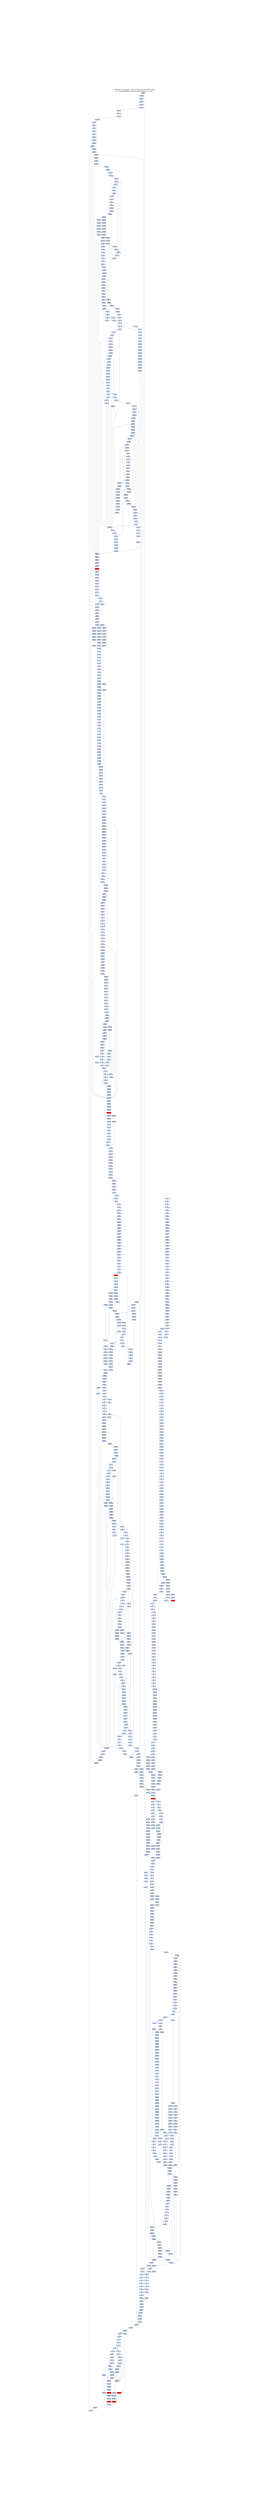digraph G {
node[shape=rectangle,style=filled,fillcolor=lightsteelblue,color=lightsteelblue]
bgcolor="transparent"
graph [label="Jakstab v0.8.4-devel   Tue Oct 22 12:32:24 CEST 2019\n-m ../Input/Real/linuxCommandsStatic/stty -b --cpa i", labelloc=t, fontsize=35, pad=30]
"0x0807d7e7"[label="0x0807d7e7\n"];
"0x0804ffe8"[label="0x0804ffe8\n"];
"0x0807dfe3"[label="0x0807dfe3\n"];
"0x0804ffe1"[label="0x0804ffe1\n"];
"0x0807d7e2"[label="0x0807d7e2\n"];
"0x0807d7e1"[label="0x0807d7e1\n"];
"0x0804ffed"[label="0x0804ffed\n"];
"0x0807dfef"[label="0x0807dfef\n"];
"0x0807d7ef"[label="0x0807d7ef\n"];
"0x0807d7ee"[label="0x0807d7ee\n"];
"0x0807d7ed"[label="0x0807d7ed\n"];
"0x0804ffef"[label="0x0804ffef\n"];
"0x0804ffea"[label="0x0804ffea\n"];
"0x0807d7f8"[label="0x0807d7f8\n"];
"0x0804fff8"[label="0x0804fff8\n"];
"0x0804fff2"[label="0x0804fff2\n"];
"0x0807dff4"[label="0x0807dff4\n"];
"0x0807d7f2"[label="0x0807d7f2\n"];
"0x0804fffe"[label="0x0804fffe\n"];
"0x0807e000"[label="0x0807e000\n"];
"0x0807d7fe"[label="0x0807d7fe\n"];
"0x0807d7fc"[label="0x0807d7fc\n"];
"0x0804fffc"[label="0x0804fffc\n"];
"0x08050005"[label="0x08050005\n"];
"0x0807d806"[label="0x0807d806\n"];
"0x08050007"[label="0x08050007\n"];
"0x0807e005"[label="0x0807e005\n"];
"0x0807d804"[label="0x0807d804\n"];
"0x0807d802"[label="0x0807d802\n"];
"0x08050003"[label="0x08050003\n"];
"0x0805000d"[label="0x0805000d\n"];
"0x08050010"[label="0x08050010\n"];
"0x0805000a"[label="0x0805000a\n"];
"0x0807d80b"[label="0x0807d80b\n"];
"0x08050016"[label="0x08050016\n"];
"0x0807e016"[label="0x0807e016\n"];
"0x0807d815"[label="0x0807d815\n"];
"0x0807e014"[label="0x0807e014\n"];
"0x0807d813"[label="0x0807d813\n"];
"0x08050013"[label="0x08050013\n"];
"0x0807e011"[label="0x0807e011\n"];
"0x0807d811"[label="0x0807d811\n"];
"0x0807d820"[label="0x0807d820\n"];
"0x0807e01e"[label="0x0807e01e\n"];
"0x0807e01c"[label="0x0807e01c\n"];
"0x0805001c"[label="0x0805001c\n"];
"0x0807d81a"[label="0x0807d81a\n"];
"0x0807e01a"[label="0x0807e01a\n"];
"0x0807e027"[label="0x0807e027\n"];
"0x0807d826"[label="0x0807d826\n"];
"0x08050027"[label="0x08050027\n"];
"0x08050022"[label="0x08050022\n"];
"0x0807d824"[label="0x0807d824\n"];
"0x0807e023"[label="0x0807e023\n"];
"0x08050024"[label="0x08050024\n"];
"0x0807e021"[label="0x0807e021\n"];
"0x0807e030"[label="0x0807e030\n"];
"0x0807d830"[label="0x0807d830\n"];
"0x0807e02d"[label="0x0807e02d\n"];
"0x0805002f"[label="0x0805002f\n"];
"0x0807d82c"[label="0x0807d82c\n"];
"0x08050029"[label="0x08050029\n"];
"0x0805002c"[label="0x0805002c\n"];
"0x08050035"[label="0x08050035\n"];
"0x0807d834"[label="0x0807d834\n"];
"0x0807e034"[label="0x0807e034\n"];
"0x0807e033"[label="0x0807e033\n"];
"0x0807d832"[label="0x0807d832\n"];
"0x0807e032"[label="0x0807e032\n"];
"0x0807e031"[label="0x0807e031\n"];
"0x0807d83e"[label="0x0807d83e\n"];
"0x0805003f"[label="0x0805003f\n"];
"0x08050039"[label="0x08050039\n"];
"0x0807d83a"[label="0x0807d83a\n"];
"0x0807d848"[label="0x0807d848\n"];
"0x08050046"[label="0x08050046\n"];
"0x08050048"[label="0x08050048\n"];
"0x0807d845"[label="0x0807d845\n"];
"0x0807d842"[label="0x0807d842\n"];
"0x08050044"[label="0x08050044\n"];
"0x0807d850"[label="0x0807d850\n"];
"0x0807d84e"[label="0x0807d84e\n"];
"0x0805004a"[label="0x0805004a\n"];
"0x0805004c"[label="0x0805004c\n"];
"0x0807d858"[label="0x0807d858\n"];
"0x08050055"[label="0x08050055\n"];
"0x0807d856"[label="0x0807d856\n"];
"0x08050057"[label="0x08050057\n"];
"0x08050052"[label="0x08050052\n"];
"0x0807d860"[label="0x0807d860\n"];
"0x0805005f"[label="0x0805005f\n"];
"0x0805005c"[label="0x0805005c\n"];
"0x0807d868"[label="0x0807d868\n"];
"0x08050065"[label="0x08050065\n"];
"0x08050067"[label="0x08050067\n"];
"0x0807d865"[label="0x0807d865\n"];
"0x08050062"[label="0x08050062\n"];
"0x0807d863"[label="0x0807d863\n"];
"0x0807d86f"[label="0x0807d86f\n"];
"0x0805006f"[label="0x0805006f\n"];
"0x0807d86d"[label="0x0807d86d\n"];
"0x08050069"[label="0x08050069\n"];
"0x08050078"[label="0x08050078\n"];
"0x0807d875"[label="0x0807d875\n"];
"0x0807d873"[label="0x0807d873\n"];
"0x0807d871"[label="0x0807d871\n"];
"0x08050073"[label="0x08050073\n"];
"0x0807d880"[label="0x0807d880\n"];
"0x0807d87e"[label="0x0807d87e\n"];
"0x0807d87b"[label="0x0807d87b\n"];
"0x0805007c"[label="0x0805007c\n"];
"0x0807d888"[label="0x0807d888\n"];
"0x0807d884"[label="0x0807d884\n"];
"0x08050084"[label="0x08050084\n"];
"0x0807d88e"[label="0x0807d88e\n"];
"0x0807d88a"[label="0x0807d88a\n"];
"0x0805008c"[label="0x0805008c\n"];
"0x0807d897"[label="0x0807d897\n"];
"0x0807d894"[label="0x0807d894\n"];
"0x08050091"[label="0x08050091\n"];
"0x0807d8a0"[label="0x0807d8a0\n"];
"0x0807d89d"[label="0x0807d89d\n"];
"0x08050099"[label="0x08050099\n"];
"0x0807d899"[label="0x0807d899\n"];
"0x0807d8a6"[label="0x0807d8a6\n"];
"0x080500a4"[label="0x080500a4\n"];
"0x0807d8b0"[label="0x0807d8b0\n"];
"0x0807d8ac"[label="0x0807d8ac\n"];
"0x0807d8ab"[label="0x0807d8ab\n"];
"0x080500ab"[label="0x080500ab\n"];
"0x080500b6"[label="0x080500b6\n"];
"0x0807d8b7"[label="0x0807d8b7\n"];
"0x0807d8b5"[label="0x0807d8b5\n"];
"0x0807d8b3"[label="0x0807d8b3\n"];
"0x080500c0"[label="0x080500c0\n"];
"0x0807d8be"[label="0x0807d8be\n"];
"0x080500b9"[label="0x080500b9\n"];
"0x0807d8bb"[label="0x0807d8bb\n"];
"0x080500bb"[label="0x080500bb\n"];
"0x0807d8b9"[label="0x0807d8b9\n"];
"0x0807d8c8"[label="0x0807d8c8\n"];
"0x080500c5"[label="0x080500c5\n"];
"0x0807d8c6"[label="0x0807d8c6\n"];
"0x080500c7"[label="0x080500c7\n"];
"0x0807d8c4"[label="0x0807d8c4\n"];
"0x0807d8c1"[label="0x0807d8c1\n"];
"0x080500cf"[label="0x080500cf\n"];
"0x0807d8cb"[label="0x0807d8cb\n"];
"0x080500c9"[label="0x080500c9\n"];
"0x080500cc"[label="0x080500cc\n"];
"0x0807d8d7"[label="0x0807d8d7\n"];
"0x080500d8"[label="0x080500d8\n"];
"0x0807d8d5"[label="0x0807d8d5\n"];
"0x080500d1"[label="0x080500d1\n"];
"0x080500d4"[label="0x080500d4\n"];
"0x0807d8d1"[label="0x0807d8d1\n"];
"0x080500df"[label="0x080500df\n"];
"0x0807d8dd"[label="0x0807d8dd\n"];
"0x0807d8db"[label="0x0807d8db\n"];
"0x080500dc"[label="0x080500dc\n"];
"0x080500e5"[label="0x080500e5\n"];
"0x080500e8"[label="0x080500e8\n"];
"0x0807d8e5"[label="0x0807d8e5\n"];
"0x0807d8e1"[label="0x0807d8e1\n"];
"0x080500ee"[label="0x080500ee\n"];
"0x0807d8f0"[label="0x0807d8f0\n"];
"0x0807d8ec"[label="0x0807d8ec\n"];
"0x0807d8eb"[label="0x0807d8eb\n"];
"0x080500eb"[label="0x080500eb\n"];
"0x080500f6"[label="0x080500f6\n"];
"0x0807d8f8"[label="0x0807d8f8\n"];
"0x080508f5"[label="0x080508f5\n"];
"0x0807d8f5"[label="0x0807d8f5\n"];
"0x080508f2"[label="0x080508f2\n"];
"0x080500f1"[label="0x080500f1\n"];
"0x0807d8f3"[label="0x0807d8f3\n"];
"0x080500f4"[label="0x080500f4\n"];
"0x0807d900"[label="0x0807d900\n"];
"0x0807d8fc"[label="0x0807d8fc\n"];
"0x080500f9"[label="0x080500f9\n"];
"0x0807d8fa"[label="0x0807d8fa\n"];
"0x080500fc"[label="0x080500fc\n"];
"0x08050106"[label="0x08050106\n"];
"0x0807d907"[label="0x0807d907\n"];
"0x0807d904"[label="0x0807d904\n"];
"0x08050101"[label="0x08050101\n"];
"0x08050104"[label="0x08050104\n"];
"0x0807d90f"[label="0x0807d90f\n"];
"0x08050110"[label="0x08050110\n"];
"0x0807d90d"[label="0x0807d90d\n"];
"0x08050109"[label="0x08050109\n"];
"0x0807d90b"[label="0x0807d90b\n"];
"0x0807d909"[label="0x0807d909\n"];
"0x0807d917"[label="0x0807d917\n"];
"0x08050115"[label="0x08050115\n"];
"0x0807d915"[label="0x0807d915\n"];
"0x08050112"[label="0x08050112\n"];
"0x0807d913"[label="0x0807d913\n"];
"0x0807d911"[label="0x0807d911\n"];
"0x0807d920"[label="0x0807d920\n"];
"0x0805011d"[label="0x0805011d\n"];
"0x08050120"[label="0x08050120\n"];
"0x08050119"[label="0x08050119\n"];
"0x0807d928"[label="0x0807d928\n"];
"0x0807d926"[label="0x0807d926\n"];
"0x08050122"[label="0x08050122\n"];
"0x0807d924"[label="0x0807d924\n"];
"0x0807d922"[label="0x0807d922\n"];
"0x0807d92e"[label="0x0807d92e\n"];
"0x08050130"[label="0x08050130\n"];
"0x0807d92b"[label="0x0807d92b\n"];
"0x08050129"[label="0x08050129\n"];
"0x08050136"[label="0x08050136\n"];
"0x0807d938"[label="0x0807d938\n"];
"0x0807d936"[label="0x0807d936\n"];
"0x0807d934"[label="0x0807d934\n"];
"0x08050134"[label="0x08050134\n"];
"0x0807d931"[label="0x0807d931\n"];
"0x0807d940"[label="0x0807d940\n"];
"0x0805013d"[label="0x0805013d\n"];
"0x08050140"[label="0x08050140\n"];
"0x0807d93c"[label="0x0807d93c\n"];
"0x0807d93a"[label="0x0807d93a\n"];
"0x312d302e"[label="0x312d302e\n"];
"0x08050146"[label="0x08050146\n"];
"0x0807d946"[label="0x0807d946\n"];
"0x0807d943"[label="0x0807d943\n"];
"0x08050143"[label="0x08050143\n"];
"0x0805014e"[label="0x0805014e\n"];
"0x0807d94f"[label="0x0807d94f\n"];
"0x0805014d"[label="0x0805014d\n"];
"0x08050150"[label="0x08050150\n",fillcolor="red"];
"0x0805014f"[label="0x0805014f\n"];
"0x0807d94b"[label="0x0807d94b\n"];
"0x0805014c"[label="0x0805014c\n"];
"0x0807d949"[label="0x0807d949\n"];
"0x0807d957"[label="0x0807d957\n"];
"0x08050157"[label="0x08050157\n"];
"0x0807d953"[label="0x0807d953\n"];
"0x08050151"[label="0x08050151\n"];
"0x08050154"[label="0x08050154\n"];
"0x0807d95f"[label="0x0807d95f\n"];
"0x0805015f"[label="0x0805015f\n"];
"0x0805015a"[label="0x0805015a\n"];
"0x0805015c"[label="0x0805015c\n"];
"0x0807d959"[label="0x0807d959\n"];
"0x08050168"[label="0x08050168\n"];
"0x0807d966"[label="0x0807d966\n",fillcolor="red"];
"0x0807d965"[label="0x0807d965\n"];
"0x0807d964"[label="0x0807d964\n"];
"0x08050161"[label="0x08050161\n"];
"0x0807d963"[label="0x0807d963\n"];
"0x0807d962"[label="0x0807d962\n"];
"0x08050163"[label="0x08050163\n"];
"0x0804e96d"[label="0x0804e96d\n"];
"0x0807d970"[label="0x0807d970\n"];
"0x0805016e"[label="0x0805016e\n"];
"0x0804e970"[label="0x0804e970\n"];
"0x0807d978"[label="0x0807d978\n"];
"0x0807d976"[label="0x0807d976\n"];
"0x0807d974"[label="0x0807d974\n"];
"0x08050173"[label="0x08050173\n"];
"0x0807f980"[label="0x0807f980\n"];
"0x0805017e"[label="0x0805017e\n"];
"0x0807d97f"[label="0x0807d97f\n"];
"0x08050180"[label="0x08050180\n"];
"0x0807d97d"[label="0x0807d97d\n"];
"0x08050179"[label="0x08050179\n"];
"0x0807d97b"[label="0x0807d97b\n"];
"0x0805017b"[label="0x0805017b\n"];
"0x0807d987"[label="0x0807d987\n"];
"0x08050187"[label="0x08050187\n"];
"0x0807d984"[label="0x0807d984\n"];
"0x0807d982"[label="0x0807d982\n"];
"0x08050183"[label="0x08050183\n"];
"0x0807d98f"[label="0x0807d98f\n"];
"0x0805018a"[label="0x0805018a\n"];
"0x0807d98b"[label="0x0807d98b\n"];
"0x0805018c"[label="0x0805018c\n"];
"0x08050195"[label="0x08050195\n"];
"0x0807d996"[label="0x0807d996\n"];
"0x08050198"[label="0x08050198\n"];
"0x08050192"[label="0x08050192\n"];
"0x0807d99f"[label="0x0807d99f\n"];
"0x0805019f"[label="0x0805019f\n"];
"0x0805019a"[label="0x0805019a\n"];
"0x0807d99b"[label="0x0807d99b\n"];
"0x0807d9a3"[label="0x0807d9a3\n"];
"0x080501a4"[label="0x080501a4\n"];
"0x0807d9b0"[label="0x0807d9b0\n"];
"0x080501ad"[label="0x080501ad\n"];
"0x080501aa"[label="0x080501aa\n"];
"0x0807d9b6"[label="0x0807d9b6\n"];
"0x0807d9b4"[label="0x0807d9b4\n"];
"0x0809e1c0"[label="0x0809e1c0\n"];
"0x0807d9b2"[label="0x0807d9b2\n"];
"0x080501b3"[label="0x080501b3\n"];
"0x080501be"[label="0x080501be\n"];
"0x0807d9be"[label="0x0807d9be\n"];
"0x0807d9bc"[label="0x0807d9bc\n"];
"0x080501b9"[label="0x080501b9\n"];
"0x0807d9ba"[label="0x0807d9ba\n"];
"0x080501bc"[label="0x080501bc\n"];
"0x0809e1ca"[label="0x0809e1ca\n"];
"0x0807d9c6"[label="0x0807d9c6\n"];
"0x080501c1"[label="0x080501c1\n"];
"0x0807d9c2"[label="0x0807d9c2\n"];
"0x080501c4"[label="0x080501c4\n"];
"0x0809e1cf"[label="0x0809e1cf\n"];
"0x0809e1c1"[label="0x0809e1c1\n"];
"0x080501cd"[label="0x080501cd\n"];
"0x080501d0"[label="0x080501d0\n"];
"0x080501ca"[label="0x080501ca\n"];
"0x0807d9cc"[label="0x0807d9cc\n"];
"0x0809e1c6"[label="0x0809e1c6\n"];
"0x0807d9c9"[label="0x0807d9c9\n"];
"0x080501d5"[label="0x080501d5\n"];
"0x0809e1d9"[label="0x0809e1d9\n"];
"0x0807d9d6"[label="0x0807d9d6\n"];
"0x0807d9d4"[label="0x0807d9d4\n"];
"0x0807d9d2"[label="0x0807d9d2\n"];
"0x0809e1df"[label="0x0809e1df\n"];
"0x080501de"[label="0x080501de\n"];
"0x0807d9df"[label="0x0807d9df\n"];
"0x0807d9db"[label="0x0807d9db\n"];
"0x0809e1d5"[label="0x0809e1d5\n"];
"0x080501dc"[label="0x080501dc\n"];
"0x0809e1d7"[label="0x0809e1d7\n"];
"0x0809e1e9"[label="0x0809e1e9\n"];
"0x0807d9e7"[label="0x0807d9e7\n"];
"0x0809e1ee"[label="0x0809e1ee\n"];
"0x0807d9e3"[label="0x0807d9e3\n"];
"0x080501e1"[label="0x080501e1\n"];
"0x0809e1e1"[label="0x0809e1e1\n"];
"0x080501f0"[label="0x080501f0\n"];
"0x0809e1e4"[label="0x0809e1e4\n"];
"0x0807d9ed"[label="0x0807d9ed\n"];
"0x0809e1e3"[label="0x0809e1e3\n"];
"0x0807d9eb"[label="0x0807d9eb\n"];
"0x0809e1e8"[label="0x0809e1e8\n"];
"0x0807d9e9"[label="0x0807d9e9\n"];
"0x0807d9f8"[label="0x0807d9f8\n"];
"0x080501f5"[label="0x080501f5\n"];
"0x0807d9f6"[label="0x0807d9f6\n"];
"0x0807d9f4"[label="0x0807d9f4\n"];
"0x0807d9f1"[label="0x0807d9f1\n"];
"0x0807da00"[label="0x0807da00\n"];
"0x080501fd"[label="0x080501fd\n"];
"0x0807d9fe"[label="0x0807d9fe\n"];
"0x08050200"[label="0x08050200\n"];
"0x0807d9fc"[label="0x0807d9fc\n"];
"0x080501fa"[label="0x080501fa\n"];
"0x0807d9fa"[label="0x0807d9fa\n"];
"0x080501fc"[label="0x080501fc\n"];
"0x080501fb"[label="0x080501fb\n"];
"0x08050206"[label="0x08050206\n"];
"0x0807da08"[label="0x0807da08\n"];
"0x0807da02"[label="0x0807da02\n"];
"0x0805020e"[label="0x0805020e\n"];
"0x0807da10"[label="0x0807da10\n"];
"0x0807da0e"[label="0x0807da0e\n"];
"0x0807da0c"[label="0x0807da0c\n"];
"0x0805020a"[label="0x0805020a\n"];
"0x0805020c"[label="0x0805020c\n"];
"0x0807da0a"[label="0x0807da0a\n"];
"0x0807da16"[label="0x0807da16\n"];
"0x0807da13"[label="0x0807da13\n"];
"0x0807da20"[label="0x0807da20\n"];
"0x0805021d"[label="0x0805021d\n"];
"0x0807da1e"[label="0x0807da1e\n"];
"0x0807da1c"[label="0x0807da1c\n"];
"0x08050219"[label="0x08050219\n"];
"0x0807da19"[label="0x0807da19\n"];
"0x08050228"[label="0x08050228\n"];
"0x0807da25"[label="0x0807da25\n"];
"0x0807da23"[label="0x0807da23\n"];
"0x08050223"[label="0x08050223\n"];
"0x0807da30"[label="0x0807da30\n"];
"0x0807da2e"[label="0x0807da2e\n"];
"0x0805022f"[label="0x0805022f\n"];
"0x0807da2a"[label="0x0807da2a\n"];
"0x0807da38"[label="0x0807da38\n"];
"0x08050236"[label="0x08050236\n"];
"0x0807da34"[label="0x0807da34\n"];
"0x080a6a40"[label="0x080a6a40\n"];
"0x0807da32"[label="0x0807da32\n"];
"0x0807da3f"[label="0x0807da3f\n"];
"0x0807da3b"[label="0x0807da3b\n"];
"0x0805023c"[label="0x0805023c\n"];
"0x0807da48"[label="0x0807da48\n"];
"0x080a6a49"[label="0x080a6a49\n"];
"0x08050247"[label="0x08050247\n"];
"0x080a6a4f"[label="0x080a6a4f\n"];
"0x0807da44"[label="0x0807da44\n"];
"0x08050243"[label="0x08050243\n"];
"0x080a6a43"[label="0x080a6a43\n"];
"0x0807da50"[label="0x0807da50\n"];
"0x080a6a44"[label="0x080a6a44\n"];
"0x0807e24e"[label="0x0807e24e\n"];
"0x080a6a41"[label="0x080a6a41\n"];
"0x080a6a42"[label="0x080a6a42\n"];
"0x0805024f"[label="0x0805024f\n"];
"0x08050249"[label="0x08050249\n"];
"0x0807da49"[label="0x0807da49\n"];
"0x0807e258"[label="0x0807e258\n"];
"0x080a6a5c"[label="0x080a6a5c\n"];
"0x0807da56"[label="0x0807da56\n"];
"0x080a6a5a"[label="0x080a6a5a\n"];
"0x08050257"[label="0x08050257\n"];
"0x08050251"[label="0x08050251\n"];
"0x080a6a60"[label="0x080a6a60\n"];
"0x0807da53"[label="0x0807da53\n"];
"0x0807e252"[label="0x0807e252\n"];
"0x08050254"[label="0x08050254\n"];
"0x080a6a5e"[label="0x080a6a5e\n"];
"0x0805025e"[label="0x0805025e\n"];
"0x0807da5f"[label="0x0807da5f\n"];
"0x080a6a52"[label="0x080a6a52\n"];
"0x0807da5d"[label="0x0807da5d\n"];
"0x0805025f"[label="0x0805025f\n"];
"0x0807da5b"[label="0x0807da5b\n"];
"0x08050259"[label="0x08050259\n"];
"0x080a6a56"[label="0x080a6a56\n"];
"0x0805025b"[label="0x0805025b\n"];
"0x0807da59"[label="0x0807da59\n"];
"0x0807da68"[label="0x0807da68\n"];
"0x080a6a6b"[label="0x080a6a6b\n"];
"0x080a6a69"[label="0x080a6a69\n"];
"0x08050267"[label="0x08050267\n"];
"0x080a6a6f"[label="0x080a6a6f\n"];
"0x0807da63"[label="0x0807da63\n"];
"0x080a6a6d"[label="0x080a6a6d\n"];
"0x08050264"[label="0x08050264\n"];
"0x0807da61"[label="0x0807da61\n"];
"0x080a6a63"[label="0x080a6a63\n"];
"0x0807da6f"[label="0x0807da6f\n"];
"0x0807da6d"[label="0x0807da6d\n"];
"0x080a6a67"[label="0x080a6a67\n"];
"0x0805026b"[label="0x0805026b\n"];
"0x08050276"[label="0x08050276\n"];
"0x0807da76"[label="0x0807da76\n"];
"0x080a6a79"[label="0x080a6a79\n"];
"0x0807da74"[label="0x0807da74\n"];
"0x08050271"[label="0x08050271\n"];
"0x08050274"[label="0x08050274\n"];
"0x080a6a7e"[label="0x080a6a7e\n"];
"0x0807da71"[label="0x0807da71\n"];
"0x0805027e"[label="0x0805027e\n"];
"0x080a6a71"[label="0x080a6a71\n"];
"0x0807da7e"[label="0x0807da7e\n"];
"0x08050280"[label="0x08050280\n"];
"0x0807da7d"[label="0x0807da7d\n"];
"0x080a6a77"[label="0x080a6a77\n"];
"0x0805027c"[label="0x0805027c\n"];
"0x0807da7a"[label="0x0807da7a\n"];
"0x0807da87"[label="0x0807da87\n"];
"0x08050285"[label="0x08050285\n"];
"0x080a6a8a"[label="0x080a6a8a\n"];
"0x080a6a90"[label="0x080a6a90\n"];
"0x080a6a8d"[label="0x080a6a8d\n"];
"0x0807da82"[label="0x0807da82\n"];
"0x0807ea90"[label="0x0807ea90\n"];
"0x0805028e"[label="0x0805028e\n"];
"0x080a6a84"[label="0x080a6a84\n"];
"0x080a6a81"[label="0x080a6a81\n"];
"0x0807da8e"[label="0x0807da8e\n"];
"0x08050290"[label="0x08050290\n"];
"0x0807da8b"[label="0x0807da8b\n"];
"0x080a6a86"[label="0x080a6a86\n"];
"0x0805028b"[label="0x0805028b\n"];
"0x08050296"[label="0x08050296\n"];
"0x0807ea97"[label="0x0807ea97\n"];
"0x080a6a9c"[label="0x080a6a9c\n"];
"0x080a6a9a"[label="0x080a6a9a\n"];
"0x0807da93"[label="0x0807da93\n"];
"0x0807ea92"[label="0x0807ea92\n"];
"0x08050294"[label="0x08050294\n"];
"0x0807da91"[label="0x0807da91\n"];
"0x0807ea91"[label="0x0807ea91\n"];
"0x080a6a9e"[label="0x080a6a9e\n"];
"0x0807eaa0"[label="0x0807eaa0\n"];
"0x0807da9f"[label="0x0807da9f\n"];
"0x080502a0"[label="0x080502a0\n"];
"0x0807da9d"[label="0x0807da9d\n"];
"0x080a6a92"[label="0x080a6a92\n"];
"0x0807ea9d"[label="0x0807ea9d\n"];
"0x0805029a"[label="0x0805029a\n"];
"0x080a6a98"[label="0x080a6a98\n"];
"0x0807da99"[label="0x0807da99\n"];
"0x080a6a96"[label="0x080a6a96\n"];
"0x0807eaa8"[label="0x0807eaa8\n"];
"0x080a6aab"[label="0x080a6aab\n"];
"0x080502a6"[label="0x080502a6\n"];
"0x0807daa8"[label="0x0807daa8\n"];
"0x080a6aac"[label="0x080a6aac\n"];
"0x0807eaa6"[label="0x0807eaa6\n"];
"0x080a6aa9"[label="0x080a6aa9\n"];
"0x080502a8"[label="0x080502a8\n"];
"0x080a6aaf"[label="0x080a6aaf\n"];
"0x080502a2"[label="0x080502a2\n"];
"0x080a6ab0"[label="0x080a6ab0\n"];
"0x0807daa2"[label="0x0807daa2\n"];
"0x080a6aad"[label="0x080a6aad\n"];
"0x080a6aae"[label="0x080a6aae\n"];
"0x0807dab0"[label="0x0807dab0\n"];
"0x0807eab0"[label="0x0807eab0\n"];
"0x080a6aa4"[label="0x080a6aa4\n"];
"0x0807eaaf"[label="0x0807eaaf\n"];
"0x080502ad"[label="0x080502ad\n"];
"0x080a6aa2"[label="0x080a6aa2\n"];
"0x080a6aa7"[label="0x080a6aa7\n"];
"0x0807eaac"[label="0x0807eaac\n"];
"0x0807eaaa"[label="0x0807eaaa\n"];
"0x0807daa9"[label="0x0807daa9\n"];
"0x0807dab8"[label="0x0807dab8\n"];
"0x0807eab8"[label="0x0807eab8\n"];
"0x080502b6"[label="0x080502b6\n"];
"0x080502b8"[label="0x080502b8\n"];
"0x0807dab5"[label="0x0807dab5\n"];
"0x080a6aba"[label="0x080a6aba\n"];
"0x080a6abf"[label="0x080a6abf\n"];
"0x080502b3"[label="0x080502b3\n"];
"0x0807eab1"[label="0x0807eab1\n"];
"0x0807dac0"[label="0x0807dac0\n"];
"0x0807b2c0"[label="0x0807b2c0\n"];
"0x080502bd"[label="0x080502bd\n"];
"0x0807dabe"[label="0x0807dabe\n"];
"0x080a6ab2"[label="0x080a6ab2\n"];
"0x0807dabb"[label="0x0807dabb\n"];
"0x0807dac8"[label="0x0807dac8\n"];
"0x080502c6"[label="0x080502c6\n"];
"0x080a6acc"[label="0x080a6acc\n"];
"0x080502c8"[label="0x080502c8\n"];
"0x080a6aca"[label="0x080a6aca\n"];
"0x0807dac4"[label="0x0807dac4\n"];
"0x0807b2c4"[label="0x0807b2c4\n"];
"0x080a6ad0"[label="0x080a6ad0\n"];
"0x0807b2c3"[label="0x0807b2c3\n"];
"0x0807b2c2"[label="0x0807b2c2\n"];
"0x080502c3"[label="0x080502c3\n"];
"0x0807b2c1"[label="0x0807b2c1\n"];
"0x0807b2cf"[label="0x0807b2cf\n"];
"0x0807dacf"[label="0x0807dacf\n"];
"0x080502d0"[label="0x080502d0\n"];
"0x0807dacd"[label="0x0807dacd\n"];
"0x080502ca"[label="0x080502ca\n"];
"0x080a6ac8"[label="0x080a6ac8\n"];
"0x080a6ac5"[label="0x080a6ac5\n"];
"0x0807daca"[label="0x0807daca\n"];
"0x0807b2c9"[label="0x0807b2c9\n"];
"0x0807b2d8"[label="0x0807b2d8\n"];
"0x080a6adc"[label="0x080a6adc\n"];
"0x0807dad7"[label="0x0807dad7\n"];
"0x080502d8"[label="0x080502d8\n"];
"0x080a6ada"[label="0x080a6ada\n"];
"0x0807dad5"[label="0x0807dad5\n"];
"0x080a6ae0"[label="0x080a6ae0\n"];
"0x0807b2d2"[label="0x0807b2d2\n"];
"0x0807dad1"[label="0x0807dad1\n"];
"0x0807b2df"[label="0x0807b2df\n"];
"0x080a6ad4"[label="0x080a6ad4\n"];
"0x080502e0"[label="0x080502e0\n"];
"0x080a6ad7"[label="0x080a6ad7\n"];
"0x0807b2dc"[label="0x0807b2dc\n"];
"0x0807dadb"[label="0x0807dadb\n"];
"0x0807dae8"[label="0x0807dae8\n"];
"0x080a6ae9"[label="0x080a6ae9\n"];
"0x0807dae5"[label="0x0807dae5\n"];
"0x080a6af0"[label="0x080a6af0\n"];
"0x0807b2e3"[label="0x0807b2e3\n"];
"0x0807b2e1"[label="0x0807b2e1\n"];
"0x080502e3"[label="0x080502e3\n"];
"0x0807dae1"[label="0x0807dae1\n"];
"0x0807b2f0"[label="0x0807b2f0\n"];
"0x0807daef"[label="0x0807daef\n"];
"0x0807daed"[label="0x0807daed\n"];
"0x0807b2ed"[label="0x0807b2ed\n"];
"0x080502ef"[label="0x080502ef\n"];
"0x0807b2eb"[label="0x0807b2eb\n"];
"0x080502e9"[label="0x080502e9\n"];
"0x0807b2e9"[label="0x0807b2e9\n"];
"0x080a6ae6"[label="0x080a6ae6\n"];
"0x080502f5"[label="0x080502f5\n"];
"0x080a6afc"[label="0x080a6afc\n"];
"0x0807b2f7"[label="0x0807b2f7\n"];
"0x0807daf7"[label="0x0807daf7\n"];
"0x080a6af9"[label="0x080a6af9\n"];
"0x0807daf5"[label="0x0807daf5\n"];
"0x0807daf3"[label="0x0807daf3\n"];
"0x0807b2f2"[label="0x0807b2f2\n"];
"0x080a6afd"[label="0x080a6afd\n"];
"0x0807daf1"[label="0x0807daf1\n"];
"0x080a6af3"[label="0x080a6af3\n"];
"0x0807db00"[label="0x0807db00\n"];
"0x0807b2fe"[label="0x0807b2fe\n"];
"0x080a6af7"[label="0x080a6af7\n"];
"0x0807b2fc"[label="0x0807b2fc\n"];
"0x0807dafc"[label="0x0807dafc\n"];
"0x0807dafb"[label="0x0807dafb\n"];
"0x0807b2fa"[label="0x0807b2fa\n"];
"0x080502fb"[label="0x080502fb\n"];
"0x0807daf9"[label="0x0807daf9\n"];
"0x08050306"[label="0x08050306\n"];
"0x0807db08"[label="0x0807db08\n"];
"0x0807b308"[label="0x0807b308\n"];
"0x08050308"[label="0x08050308\n"];
"0x0807b306"[label="0x0807b306\n"];
"0x080a6b09"[label="0x080a6b09\n"];
"0x0807b304"[label="0x0807b304\n"];
"0x0807db03"[label="0x0807db03\n"];
"0x08050301"[label="0x08050301\n"];
"0x080a6b0d"[label="0x080a6b0d\n"];
"0x08050304"[label="0x08050304\n"];
"0x0807b301"[label="0x0807b301\n"];
"0x0807db10"[label="0x0807db10\n"];
"0x080a6b03"[label="0x080a6b03\n"];
"0x0807b30f"[label="0x0807b30f\n"];
"0x0807db0e"[label="0x0807db0e\n"];
"0x080a6b01"[label="0x080a6b01\n"];
"0x080a6b07"[label="0x080a6b07\n"];
"0x0805030a"[label="0x0805030a\n"];
"0x0807b30c"[label="0x0807b30c\n"];
"0x0807db0c"[label="0x0807db0c\n"];
"0x0805030c"[label="0x0805030c\n"];
"0x0807db0a"[label="0x0807db0a\n"];
"0x0807b30a"[label="0x0807b30a\n"];
"0x0804c315"[label="0x0804c315\n"];
"0x0807db18"[label="0x0807db18\n"];
"0x080a6b1b"[label="0x080a6b1b\n"];
"0x0804c318"[label="0x0804c318\n"];
"0x0807db14"[label="0x0807db14\n"];
"0x080a6b1f"[label="0x080a6b1f\n"];
"0x08050311"[label="0x08050311\n"];
"0x0807b313"[label="0x0807b313\n"];
"0x080a6b1d"[label="0x080a6b1d\n"];
"0x08050314"[label="0x08050314\n"];
"0x0807db12"[label="0x0807db12\n"];
"0x0807b311"[label="0x0807b311\n"];
"0x080a6b13"[label="0x080a6b13\n"];
"0x0807b320"[label="0x0807b320\n"];
"0x0805031d"[label="0x0805031d\n"];
"0x080a6b11"[label="0x080a6b11\n"];
"0x0807db1e"[label="0x0807db1e\n"];
"0x080a6b12"[label="0x080a6b12\n"];
"0x0804c319"[label="0x0804c319\n"];
"0x0807db1c"[label="0x0807db1c\n"];
"0x080a6b18"[label="0x080a6b18\n"];
"0x08050319"[label="0x08050319\n"];
"0x0807b319"[label="0x0807b319\n"];
"0x0804c31c"[label="0x0804c31c\n",fillcolor="red"];
"0x0807b328"[label="0x0807b328\n"];
"0x08050326"[label="0x08050326\n"];
"0x0807db26"[label="0x0807db26\n"];
"0x0807b325"[label="0x0807b325\n"];
"0x080a6b2a"[label="0x080a6b2a\n"];
"0x080a6b2f"[label="0x080a6b2f\n"];
"0x0807db22"[label="0x0807db22\n"];
"0x08050323"[label="0x08050323\n"];
"0x0807b330"[label="0x0807b330\n"];
"0x0807b32e"[label="0x0807b32e\n"];
"0x080a6b21"[label="0x080a6b21\n"];
"0x0807b32d"[label="0x0807b32d\n"];
"0x0807b32c"[label="0x0807b32c\n"];
"0x0807b32b"[label="0x0807b32b\n"];
"0x0807db2b"[label="0x0807db2b\n"];
"0x08050329"[label="0x08050329\n"];
"0x0807b32a"[label="0x0807b32a\n"];
"0x080a6b25"[label="0x080a6b25\n"];
"0x0805032b"[label="0x0805032b\n"];
"0x08050335"[label="0x08050335\n"];
"0x0807b336"[label="0x0807b336\n"];
"0x0807b335"[label="0x0807b335\n"];
"0x0807db35"[label="0x0807db35\n"];
"0x08050337"[label="0x08050337\n"];
"0x08050332"[label="0x08050332\n"];
"0x080a6b40"[label="0x080a6b40\n"];
"0x0807b333"[label="0x0807b333\n"];
"0x0807b340"[label="0x0807b340\n"];
"0x0807db3f"[label="0x0807db3f\n"];
"0x080a6b31"[label="0x080a6b31\n"];
"0x0807b33e"[label="0x0807b33e\n"];
"0x080a6b37"[label="0x080a6b37\n"];
"0x0807b33b"[label="0x0807b33b\n"];
"0x0807db3a"[label="0x0807db3a\n"];
"0x0805033b"[label="0x0805033b\n"];
"0x080a6b4b"[label="0x080a6b4b\n"];
"0x0807b348"[label="0x0807b348\n"];
"0x0807b347"[label="0x0807b347\n"];
"0x08050348"[label="0x08050348\n"];
"0x0807b345"[label="0x0807b345\n"];
"0x0807db45"[label="0x0807db45\n"];
"0x08050341"[label="0x08050341\n"];
"0x0807db43"[label="0x0807db43\n"];
"0x080a6b50"[label="0x080a6b50\n"];
"0x0807b342"[label="0x0807b342\n"];
"0x080a6b4d"[label="0x080a6b4d\n"];
"0x0807db41"[label="0x0807db41\n"];
"0x0807b350"[label="0x0807b350\n"];
"0x080a6b44"[label="0x080a6b44\n"];
"0x08050350"[label="0x08050350\n"];
"0x0807db4e"[label="0x0807db4e\n"];
"0x080a6b42"[label="0x080a6b42\n"];
"0x0807db4b"[label="0x0807db4b\n"];
"0x080a6b48"[label="0x080a6b48\n"];
"0x0807b34b"[label="0x0807b34b\n"];
"0x0805034c"[label="0x0805034c\n"];
"0x0807b34a"[label="0x0807b34a\n"];
"0x0807b349"[label="0x0807b349\n"];
"0x0807db49"[label="0x0807db49\n"];
"0x08050356"[label="0x08050356\n"];
"0x080a6b5c"[label="0x080a6b5c\n"];
"0x0807db56"[label="0x0807db56\n"];
"0x0807b356"[label="0x0807b356\n"];
"0x08050358"[label="0x08050358\n"];
"0x080a6b5a"[label="0x080a6b5a\n"];
"0x0807b354"[label="0x0807b354\n"];
"0x080a6b60"[label="0x080a6b60\n"];
"0x0807db52"[label="0x0807db52\n"];
"0x0807b352"[label="0x0807b352\n"];
"0x080a6b5e"[label="0x080a6b5e\n"];
"0x080a6b53"[label="0x080a6b53\n"];
"0x0807db5e"[label="0x0807db5e\n"];
"0x0805035f"[label="0x0805035f\n"];
"0x0807db5c"[label="0x0807db5c\n"];
"0x080a6b57"[label="0x080a6b57\n"];
"0x080a6b55"[label="0x080a6b55\n"];
"0x0807b359"[label="0x0807b359\n"];
"0x0805035b"[label="0x0805035b\n"];
"0x080a6b6b"[label="0x080a6b6b\n"];
"0x0807db67"[label="0x0807db67\n"];
"0x08050365"[label="0x08050365\n"];
"0x080a6b6f"[label="0x080a6b6f\n"];
"0x0807db64"[label="0x0807db64\n"];
"0x08050361"[label="0x08050361\n"];
"0x08050364"[label="0x08050364\n"];
"0x0807db6f"[label="0x0807db6f\n"];
"0x080a6b64"[label="0x080a6b64\n"];
"0x08050370"[label="0x08050370\n"];
"0x08053370"[label="0x08053370\n"];
"0x0807db6d"[label="0x0807db6d\n"];
"0x080a6b68"[label="0x080a6b68\n"];
"0x0805036c"[label="0x0805036c\n"];
"0x0805036b"[label="0x0805036b\n"];
"0x0807db78"[label="0x0807db78\n"];
"0x080a6b7c"[label="0x080a6b7c\n"];
"0x08053371"[label="0x08053371\n"];
"0x08050371"[label="0x08050371\n"];
"0x080a6b7e"[label="0x080a6b7e\n"];
"0x08050373"[label="0x08050373\n"];
"0x0807db7f"[label="0x0807db7f\n"];
"0x080a6b71"[label="0x080a6b71\n"];
"0x080a6b77"[label="0x080a6b77\n"];
"0x0807db7c"[label="0x0807db7c\n"];
"0x0807db7a"[label="0x0807db7a\n"];
"0x0807db88"[label="0x0807db88\n"];
"0x0807db86"[label="0x0807db86\n"];
"0x080a6b89"[label="0x080a6b89\n"];
"0x0807db83"[label="0x0807db83\n"];
"0x080a6b90"[label="0x080a6b90\n"];
"0x0807db90"[label="0x0807db90\n"];
"0x080a6b84"[label="0x080a6b84\n"];
"0x080a6b81"[label="0x080a6b81\n"];
"0x0807db8c"[label="0x0807db8c\n"];
"0x080a6b86"[label="0x080a6b86\n"];
"0x080a6b9b"[label="0x080a6b9b\n"];
"0x0807db96"[label="0x0807db96\n"];
"0x0807db94"[label="0x0807db94\n"];
"0x080a6ba0"[label="0x080a6ba0\n"];
"0x080a6b93"[label="0x080a6b93\n"];
"0x0807dba0"[label="0x0807dba0\n"];
"0x080a6b98"[label="0x080a6b98\n"];
"0x080a6b96"[label="0x080a6b96\n"];
"0x0807db99"[label="0x0807db99\n"];
"0x0807dba7"[label="0x0807dba7\n"];
"0x0807dba5"[label="0x0807dba5\n"];
"0x080a6bb0"[label="0x080a6bb0\n"];
"0x0807dba2"[label="0x0807dba2\n"];
"0x080a6ba3"[label="0x080a6ba3\n"];
"0x0807dbb0"[label="0x0807dbb0\n"];
"0x0807dbae"[label="0x0807dbae\n"];
"0x080a6ba8"[label="0x080a6ba8\n"];
"0x0807dba9"[label="0x0807dba9\n"];
"0x0807dbb8"[label="0x0807dbb8\n"];
"0x0807dbb6"[label="0x0807dbb6\n"];
"0x0807dbb4"[label="0x0807dbb4\n"];
"0x0807dbb2"[label="0x0807dbb2\n"];
"0x080a6bbe"[label="0x080a6bbe\n"];
"0x0807dbc0"[label="0x0807dbc0\n"];
"0x080a6bb4"[label="0x080a6bb4\n"];
"0x080a6bb6"[label="0x080a6bb6\n"];
"0x080a6bcb"[label="0x080a6bcb\n"];
"0x0807dbc8"[label="0x0807dbc8\n"];
"0x0807dbc6"[label="0x0807dbc6\n"];
"0x080a6bc9"[label="0x080a6bc9\n"];
"0x0807dbc4"[label="0x0807dbc4\n"];
"0x0807dbc2"[label="0x0807dbc2\n"];
"0x080a6bce"[label="0x080a6bce\n"];
"0x080a6bc3"[label="0x080a6bc3\n"];
"0x0807dbce"[label="0x0807dbce\n"];
"0x0807dbcb"[label="0x0807dbcb\n"];
"0x080a6bdb"[label="0x080a6bdb\n"];
"0x0807dbd8"[label="0x0807dbd8\n"];
"0x0807dbd6"[label="0x0807dbd6\n"];
"0x080a6bd9"[label="0x080a6bd9\n"];
"0x080a6bda"[label="0x080a6bda\n"];
"0x0807dbd4"[label="0x0807dbd4\n"];
"0x080a6be0"[label="0x080a6be0\n"];
"0x0807dbd1"[label="0x0807dbd1\n"];
"0x0807dbe0"[label="0x0807dbe0\n"];
"0x080a6bd3"[label="0x080a6bd3\n"];
"0x080a6bd1"[label="0x080a6bd1\n"];
"0x0807dbdd"[label="0x0807dbdd\n"];
"0x0807dbdb"[label="0x0807dbdb\n"];
"0x080a6bd8"[label="0x080a6bd8\n"];
"0x080a6bd5"[label="0x080a6bd5\n"];
"0x080a6bd6"[label="0x080a6bd6\n"];
"0x0807dbe8"[label="0x0807dbe8\n"];
"0x080a6bec"[label="0x080a6bec\n"];
"0x0807dbe6"[label="0x0807dbe6\n"];
"0x080a6bea"[label="0x080a6bea\n"];
"0x0807dbe3"[label="0x0807dbe3\n"];
"0x080a6bf0"[label="0x080a6bf0\n"];
"0x0807dbf0"[label="0x0807dbf0\n"];
"0x080a6be4"[label="0x080a6be4\n"];
"0x080a6be7"[label="0x080a6be7\n"];
"0x0807dbec"[label="0x0807dbec\n"];
"0x080a6bfb"[label="0x080a6bfb\n"];
"0x0807dbf4"[label="0x0807dbf4\n"];
"0x080a6c00"[label="0x080a6c00\n"];
"0x0807dbfe"[label="0x0807dbfe\n"];
"0x080a6bf8"[label="0x080a6bf8\n"];
"0x0807dbfa"[label="0x0807dbfa\n"];
"0x0807dc06"[label="0x0807dc06\n"];
"0x080a6c0d"[label="0x080a6c0d\n"];
"0x0807dc02"[label="0x0807dc02\n"];
"0x0807dc10"[label="0x0807dc10\n"];
"0x0807dc0b"[label="0x0807dc0b\n"];
"0x080a6c08"[label="0x080a6c08\n"];
"0x0807dc15"[label="0x0807dc15\n"];
"0x0807dc13"[label="0x0807dc13\n"];
"0x0807dc1f"[label="0x0807dc1f\n"];
"0x0807dc1d"[label="0x0807dc1d\n"];
"0x0807dc1b"[label="0x0807dc1b\n"];
"0x0807dc19"[label="0x0807dc19\n"];
"0x0807dc26"[label="0x0807dc26\n"];
"0x0807dc22"[label="0x0807dc22\n"];
"0x0807dc2f"[label="0x0807dc2f\n"];
"0x0807dc2d"[label="0x0807dc2d\n"];
"0x0807dc38"[label="0x0807dc38\n"];
"0x0807dc35"[label="0x0807dc35\n"];
"0x0807dc31"[label="0x0807dc31\n"];
"0x0807dc40"[label="0x0807dc40\n"];
"0x0807dc3e"[label="0x0807dc3e\n"];
"0x0807dc3a"[label="0x0807dc3a\n"];
"0x0807dc45"[label="0x0807dc45\n"];
"0x0807dc4d"[label="0x0807dc4d\n"];
"0x08050c49"[label="0x08050c49\n"];
"0x08050c4c"[label="0x08050c4c\n"];
"0x0807dc49"[label="0x0807dc49\n"];
"0x0807dc56"[label="0x0807dc56\n"];
"0x0807dc52"[label="0x0807dc52\n"];
"0x0807dc5e"[label="0x0807dc5e\n"];
"0x0807dc5a"[label="0x0807dc5a\n"];
"0x0807dc66"[label="0x0807dc66\n"];
"0x0807dc62"[label="0x0807dc62\n"];
"0x0807dc6d"[label="0x0807dc6d\n"];
"0x0807dc6a"[label="0x0807dc6a\n"];
"0x0807dc71"[label="0x0807dc71\n"];
"0x0807dc7f"[label="0x0807dc7f\n"];
"0x0807dc87"[label="0x0807dc87\n"];
"0x0807dc8c"[label="0x0807dc8c\n"];
"0x0807dc97"[label="0x0807dc97\n"];
"0x0807dc93"[label="0x0807dc93\n"];
"0x0807dc91"[label="0x0807dc91\n"];
"0x0807dc9f"[label="0x0807dc9f\n"];
"0x0807dc9b"[label="0x0807dc9b\n"];
"0x0807dca8"[label="0x0807dca8\n"];
"0x0807dca6"[label="0x0807dca6\n"];
"0x0807dca4"[label="0x0807dca4\n"];
"0x0807dca1"[label="0x0807dca1\n"];
"0x0807dcae"[label="0x0807dcae\n"];
"0x0807dcab"[label="0x0807dcab\n"];
"0x0807dcb8"[label="0x0807dcb8\n"];
"0x0807dcb6"[label="0x0807dcb6\n"];
"0x0807dcb4"[label="0x0807dcb4\n"];
"0x0807dcb1"[label="0x0807dcb1\n"];
"0x0807dcbf"[label="0x0807dcbf\n"];
"0x0807dcbb"[label="0x0807dcbb\n"];
"0x0807dcc2"[label="0x0807dcc2\n"];
"0x0807dcca"[label="0x0807dcca\n"];
"0x0807dcd6"[label="0x0807dcd6\n"];
"0x0807dcd1"[label="0x0807dcd1\n"];
"0x0807dcdc"[label="0x0807dcdc\n"];
"0x0807dcda"[label="0x0807dcda\n"];
"0x0807dce2"[label="0x0807dce2\n"];
"0x0807dcf0"[label="0x0807dcf0\n"];
"0x0807dcf8"[label="0x0807dcf8\n"];
"0x0807dcfd"[label="0x0807dcfd\n"];
"0x0807dd01"[label="0x0807dd01\n"];
"0x0807dd10"[label="0x0807dd10\n"];
"0x0807dd17"[label="0x0807dd17\n"];
"0x0807dd13"[label="0x0807dd13\n"];
"0x0807dd12"[label="0x0807dd12\n"];
"0x0807dd11"[label="0x0807dd11\n"];
"0x0807dd90"[label="0x0807dd90\n"];
"0x0807dd94"[label="0x0807dd94\n"];
"0x0807dd93"[label="0x0807dd93\n"];
"0x0807dd92"[label="0x0807dd92\n"];
"0x0807dd91"[label="0x0807dd91\n"];
"0x0807dd9f"[label="0x0807dd9f\n"];
"0x0807dd99"[label="0x0807dd99\n"];
"0x0807dda2"[label="0x0807dda2\n"];
"0x0807ddad"[label="0x0807ddad\n"];
"0x080505af"[label="0x080505af\n"];
"0x0807dda9"[label="0x0807dda9\n"];
"0x0807ddb7"[label="0x0807ddb7\n"];
"0x080505b5"[label="0x080505b5\n"];
"0x080505b8"[label="0x080505b8\n"];
"0x0807ddb3"[label="0x0807ddb3\n"];
"0x080505be"[label="0x080505be\n"];
"0x0807ddbd"[label="0x0807ddbd\n"];
"0x0807ddbb"[label="0x0807ddbb\n"];
"0x0807ddb9"[label="0x0807ddb9\n"];
"0x0807ddc3"[label="0x0807ddc3\n"];
"0x080505c1"[label="0x080505c1\n"];
"0x0809ddd0"[label="0x0809ddd0\n"];
"0x080505c3"[label="0x080505c3\n"];
"0x0807ddcf"[label="0x0807ddcf\n"];
"0x080505cf"[label="0x080505cf\n"];
"0x080505c9"[label="0x080505c9\n"];
"0x0807ddc9"[label="0x0807ddc9\n"];
"0x080505d5"[label="0x080505d5\n"];
"0x0807ddd7"[label="0x0807ddd7\n"];
"0x0807ddd5"[label="0x0807ddd5\n"];
"0x080505dd"[label="0x080505dd\n"];
"0x080505d9"[label="0x080505d9\n"];
"0x0809ddd5"[label="0x0809ddd5\n"];
"0x0807dddb"[label="0x0807dddb\n"];
"0x080505e8"[label="0x080505e8\n"];
"0x0807dde5"[label="0x0807dde5\n"];
"0x080505e1"[label="0x080505e1\n"];
"0x080505e4"[label="0x080505e4\n"];
"0x0807dde1"[label="0x0807dde1\n"];
"0x0807ddef"[label="0x0807ddef\n"];
"0x0807ddeb"[label="0x0807ddeb\n"];
"0x080505e9"[label="0x080505e9\n"];
"0x0807dde9"[label="0x0807dde9\n"];
"0x0807ddf7"[label="0x0807ddf7\n"];
"0x0807ddf5"[label="0x0807ddf5\n"];
"0x0807ddfd"[label="0x0807ddfd\n"];
"0x0807ddf9"[label="0x0807ddf9\n"];
"0x0807de07"[label="0x0807de07\n"];
"0x0807de03"[label="0x0807de03\n"];
"0x0807de0d"[label="0x0807de0d\n"];
"0x0807de18"[label="0x0807de18\n"];
"0x0807de11"[label="0x0807de11\n"];
"0x0807de20"[label="0x0807de20\n"];
"0x0807de1c"[label="0x0807de1c\n"];
"0x0807de26"[label="0x0807de26\n"];
"0x080b1630"[label="0x080b1630\n"];
"0x0807de2b"[label="0x0807de2b\n"];
"0x080b163b"[label="0x080b163b\n"];
"0x0807de37"[label="0x0807de37\n"];
"0x0807de35"[label="0x0807de35\n"];
"0x080b163f"[label="0x080b163f\n"];
"0x0807de31"[label="0x0807de31\n"];
"0x080b1634"[label="0x080b1634\n"];
"0x080b1633"[label="0x080b1633\n"];
"0x0807de3f"[label="0x0807de3f\n"];
"0x080b1632"[label="0x080b1632\n"];
"0x080b1631"[label="0x080b1631\n"];
"0x080b1637"[label="0x080b1637\n"];
"0x0807de3b"[label="0x0807de3b\n"];
"0x080b164b"[label="0x080b164b\n"];
"0x0807de47"[label="0x0807de47\n"];
"0x080b1649"[label="0x080b1649\n"];
"0x080b164d"[label="0x080b164d\n"];
"0x0807de41"[label="0x0807de41\n"];
"0x080b1643"[label="0x080b1643\n"];
"0x080b1647"[label="0x080b1647\n"];
"0x0807de4b"[label="0x0807de4b\n"];
"0x0807de55"[label="0x0807de55\n"];
"0x080b1659"[label="0x080b1659\n"];
"0x080b1660"[label="0x080b1660\n"];
"0x080b165e"[label="0x080b165e\n"];
"0x0807de51"[label="0x0807de51\n"];
"0x080b1653"[label="0x080b1653\n"];
"0x0807de5d"[label="0x0807de5d\n"];
"0x080b1657"[label="0x080b1657\n"];
"0x0807de5b"[label="0x0807de5b\n"];
"0x0807de59"[label="0x0807de59\n"];
"0x080b1655"[label="0x080b1655\n"];
"0x080b166c"[label="0x080b166c\n"];
"0x0807de67"[label="0x0807de67\n"];
"0x080b166a"[label="0x080b166a\n"];
"0x080b1670"[label="0x080b1670\n"];
"0x0807de63"[label="0x0807de63\n"];
"0x080b166e"[label="0x080b166e\n"];
"0x080b1664"[label="0x080b1664\n"];
"0x0807de70"[label="0x0807de70\n"];
"0x080b1662"[label="0x080b1662\n"];
"0x080b1668"[label="0x080b1668\n"];
"0x0807de6b"[label="0x0807de6b\n"];
"0x080b1666"[label="0x080b1666\n"];
"0x080b167b"[label="0x080b167b\n"];
"0x080b167a"[label="0x080b167a\n"];
"0x080b1679"[label="0x080b1679\n"];
"0x0807de74"[label="0x0807de74\n"];
"0x080b1680"[label="0x080b1680\n"];
"0x08050674"[label="0x08050674\n"];
"0x080b1674"[label="0x080b1674\n"];
"0x0805067d"[label="0x0805067d\n"];
"0x080b1672"[label="0x080b1672\n"];
"0x0807de7d"[label="0x0807de7d\n"];
"0x080b1678"[label="0x080b1678\n"];
"0x0805067a"[label="0x0805067a\n"];
"0x080b1677"[label="0x080b1677\n"];
"0x0805067c"[label="0x0805067c\n"];
"0x0807de79"[label="0x0807de79\n"];
"0x0807de88"[label="0x0807de88\n"];
"0x080b168a"[label="0x080b168a\n"];
"0x08050688"[label="0x08050688\n"];
"0x080b1690"[label="0x080b1690\n"];
"0x0807de83"[label="0x0807de83\n"];
"0x08050683"[label="0x08050683\n"];
"0x080b1684"[label="0x080b1684\n"];
"0x08050690"[label="0x08050690\n"];
"0x080b1682"[label="0x080b1682\n"];
"0x0805068f"[label="0x0805068f\n"];
"0x0807de8d"[label="0x0807de8d\n"];
"0x08050689"[label="0x08050689\n"];
"0x080b1687"[label="0x080b1687\n"];
"0x0807de97"[label="0x0807de97\n"];
"0x080b169b"[label="0x080b169b\n"];
"0x080b1699"[label="0x080b1699\n"];
"0x080b169f"[label="0x080b169f\n"];
"0x0807de92"[label="0x0807de92\n"];
"0x080b1692"[label="0x080b1692\n"];
"0x0807de9d"[label="0x0807de9d\n"];
"0x080b1697"[label="0x080b1697\n"];
"0x0807de99"[label="0x0807de99\n"];
"0x080b16ab"[label="0x080b16ab\n"];
"0x0807dea7"[label="0x0807dea7\n"];
"0x080b16a9"[label="0x080b16a9\n"];
"0x0807dea2"[label="0x0807dea2\n"];
"0x080b16ad"[label="0x080b16ad\n"];
"0x080b16a3"[label="0x080b16a3\n"];
"0x080b16a1"[label="0x080b16a1\n"];
"0x0807deac"[label="0x0807deac\n"];
"0x080b16a5"[label="0x080b16a5\n"];
"0x080b16bb"[label="0x080b16bb\n"];
"0x080b16b9"[label="0x080b16b9\n"];
"0x0807deb5"[label="0x0807deb5\n"];
"0x080b16bf"[label="0x080b16bf\n"];
"0x0807deb1"[label="0x0807deb1\n"];
"0x0807dec0"[label="0x0807dec0\n"];
"0x080b16b3"[label="0x080b16b3\n"];
"0x080b16b1"[label="0x080b16b1\n"];
"0x080b16b7"[label="0x080b16b7\n"];
"0x0807debb"[label="0x0807debb\n"];
"0x080b16b5"[label="0x080b16b5\n"];
"0x080b16cb"[label="0x080b16cb\n"];
"0x080b16c9"[label="0x080b16c9\n"];
"0x0807dec5"[label="0x0807dec5\n"];
"0x080b16cf"[label="0x080b16cf\n"];
"0x080b16c3"[label="0x080b16c3\n"];
"0x0807decf"[label="0x0807decf\n"];
"0x080b16c1"[label="0x080b16c1\n"];
"0x080b16c7"[label="0x080b16c7\n"];
"0x0807decb"[label="0x0807decb\n"];
"0x080b16c5"[label="0x080b16c5\n"];
"0x0807dec9"[label="0x0807dec9\n"];
"0x0807ded7"[label="0x0807ded7\n"];
"0x080b16db"[label="0x080b16db\n"];
"0x0807ded5"[label="0x0807ded5\n"];
"0x080b16d9"[label="0x080b16d9\n"];
"0x080b16df"[label="0x080b16df\n"];
"0x080b16dd"[label="0x080b16dd\n"];
"0x0807ded1"[label="0x0807ded1\n"];
"0x0807dee0"[label="0x0807dee0\n"];
"0x080b16d3"[label="0x080b16d3\n"];
"0x080b16d1"[label="0x080b16d1\n"];
"0x080b16d7"[label="0x080b16d7\n"];
"0x0807ded9"[label="0x0807ded9\n"];
"0x0807dee8"[label="0x0807dee8\n"];
"0x080b16ec"[label="0x080b16ec\n"];
"0x0807dee6"[label="0x0807dee6\n"];
"0x080b16ea"[label="0x080b16ea\n"];
"0x0807dee3"[label="0x0807dee3\n"];
"0x080b16ee"[label="0x080b16ee\n"];
"0x0807deef"[label="0x0807deef\n"];
"0x080b16e3"[label="0x080b16e3\n"];
"0x080b16e1"[label="0x080b16e1\n"];
"0x080b16e7"[label="0x080b16e7\n"];
"0x080b16e5"[label="0x080b16e5\n"];
"0x080b1700"[label="0x080b1700\n"];
"0x0807def1"[label="0x0807def1\n",fillcolor="red"];
"0x0807d700"[label="0x0807d700\n"];
"0x080b16f4"[label="0x080b16f4\n"];
"0x080b16f3"[label="0x080b16f3\n"];
"0x080b16f2"[label="0x080b16f2\n"];
"0x080b16f1"[label="0x080b16f1\n"];
"0x080b16f5"[label="0x080b16f5\n"];
"0x0807d708"[label="0x0807d708\n"];
"0x080b170c"[label="0x080b170c\n"];
"0x080b170b"[label="0x080b170b\n"];
"0x0807d706"[label="0x0807d706\n"];
"0x080b170a"[label="0x080b170a\n"];
"0x080b1709"[label="0x080b1709\n"];
"0x080b1710"[label="0x080b1710\n"];
"0x0807d703"[label="0x0807d703\n"];
"0x080b170d"[label="0x080b170d\n"];
"0x080b1704"[label="0x080b1704\n"];
"0x080b1702"[label="0x080b1702\n"];
"0x0807d70e"[label="0x0807d70e\n"];
"0x0807d70c"[label="0x0807d70c\n"];
"0x0807d70b"[label="0x0807d70b\n"];
"0x080b1706"[label="0x080b1706\n"];
"0x0807d718"[label="0x0807d718\n"];
"0x080b171a"[label="0x080b171a\n"];
"0x0807d715"[label="0x0807d715\n"];
"0x080b1720"[label="0x080b1720\n"];
"0x0807d713"[label="0x0807d713\n"];
"0x080b171f"[label="0x080b171f\n"];
"0x080b171e"[label="0x080b171e\n"];
"0x080b171d"[label="0x080b171d\n"];
"0x0807d711"[label="0x0807d711\n"];
"0x080b1714"[label="0x080b1714\n"];
"0x0807df20"[label="0x0807df20\n"];
"0x0807d71f"[label="0x0807d71f\n"];
"0x080b1712"[label="0x080b1712\n"];
"0x0807df1e"[label="0x0807df1e\n"];
"0x0807d71d"[label="0x0807d71d\n"];
"0x080b1718"[label="0x080b1718\n"];
"0x0807df1b"[label="0x0807df1b\n"];
"0x0807d71a"[label="0x0807d71a\n"];
"0x080b1716"[label="0x080b1716\n"];
"0x080b172c"[label="0x080b172c\n"];
"0x0807d728"[label="0x0807d728\n"];
"0x0807df28"[label="0x0807df28\n"];
"0x080b172a"[label="0x080b172a\n"];
"0x080b1730"[label="0x080b1730\n"];
"0x0807df24"[label="0x0807df24\n"];
"0x0807d722"[label="0x0807d722\n"];
"0x080b172e"[label="0x080b172e\n"];
"0x0807df22"[label="0x0807df22\n"];
"0x0807d721"[label="0x0807d721\n"];
"0x0807d72f"[label="0x0807d72f\n"];
"0x0807d72d"[label="0x0807d72d\n"];
"0x080b1721"[label="0x080b1721\n"];
"0x0807df2d"[label="0x0807df2d\n"];
"0x08048730"[label="0x08048730\n"];
"0x080b1728"[label="0x080b1728\n"];
"0x0807d72b"[label="0x0807d72b\n"];
"0x08048735"[label="0x08048735\n"];
"0x0807d737"[label="0x0807d737\n"];
"0x0807df35"[label="0x0807df35\n"];
"0x08048738"[label="0x08048738\n"];
"0x0807d734"[label="0x0807d734\n"];
"0x080b1740"[label="0x080b1740\n"];
"0x0807df33"[label="0x0807df33\n"];
"0x08048732"[label="0x08048732\n"];
"0x0807d732"[label="0x0807d732\n"];
"0x08048733"[label="0x08048733\n"];
"0x0807df31"[label="0x0807df31\n"];
"0x0807df40"[label="0x0807df40\n"];
"0x0807d740"[label="0x0807d740\n"];
"0x080b1732"[label="0x080b1732\n"];
"0x0807d73e"[label="0x0807d73e\n"];
"0x08048740"[label="0x08048740\n"];
"0x0805073f"[label="0x0805073f\n"];
"0x08048739"[label="0x08048739\n"];
"0x0807df3b"[label="0x0807df3b\n"];
"0x080b1737"[label="0x080b1737\n"];
"0x0807d73b"[label="0x0807d73b\n"];
"0x0804873a"[label="0x0804873a\n"];
"0x0804873b"[label="0x0804873b\n"];
"0x0807d739"[label="0x0807d739\n"];
"0x0805073b"[label="0x0805073b\n"];
"0x08048746"[label="0x08048746\n"];
"0x0807d746"[label="0x0807d746\n"];
"0x08050747"[label="0x08050747\n"];
"0x0807d743"[label="0x0807d743\n"];
"0x08050743"[label="0x08050743\n"];
"0x080b1744"[label="0x080b1744\n"];
"0x0807d750"[label="0x0807d750\n"];
"0x0805074e"[label="0x0805074e\n"];
"0x0804874d"[label="0x0804874d\n"];
"0x080b1742"[label="0x080b1742\n"];
"0x0805074f"[label="0x0805074f\n"];
"0x0807df4c"[label="0x0807df4c\n"];
"0x0805074a"[label="0x0805074a\n"];
"0x0807d74b"[label="0x0807d74b\n",fillcolor="red"];
"0x0807d74a"[label="0x0807d74a\n"];
"0x0804874c"[label="0x0804874c\n"];
"0x08056f56"[label="0x08056f56\n"];
"0x0807d758"[label="0x0807d758\n"];
"0x08048755"[label="0x08048755\n"];
"0x08048756"[label="0x08048756\n"];
"0x08050757"[label="0x08050757\n"];
"0x0807d753"[label="0x0807d753\n",fillcolor="red"];
"0x08050754"[label="0x08050754\n"];
"0x08048753"[label="0x08048753\n"];
"0x0807df51"[label="0x0807df51\n"];
"0x08056f53"[label="0x08056f53\n"];
"0x08048754"[label="0x08048754\n"];
"0x0804875d"[label="0x0804875d\n"];
"0x0807d760"[label="0x0807d760\n"];
"0x0807d75f"[label="0x0807d75f\n"];
"0x0807d75d"[label="0x0807d75d\n"];
"0x0805075f"[label="0x0805075f\n"];
"0x0807df5d"[label="0x0807df5d\n"];
"0x0805075a"[label="0x0805075a\n"];
"0x0807d75a"[label="0x0807d75a\n"];
"0x0804875c"[label="0x0804875c\n"];
"0x08048766"[label="0x08048766\n"];
"0x08050765"[label="0x08050765\n"];
"0x08050761"[label="0x08050761\n"];
"0x08048763"[label="0x08048763\n"];
"0x0807df62"[label="0x0807df62\n"];
"0x0807d770"[label="0x0807d770\n"];
"0x0805076e"[label="0x0805076e\n"];
"0x0807df6e"[label="0x0807df6e\n"];
"0x08048770"[label="0x08048770\n"];
"0x0805076b"[label="0x0805076b\n"];
"0x08050776"[label="0x08050776\n"];
"0x0807d776"[label="0x0807d776\n"];
"0x0807df73"[label="0x0807df73\n"];
"0x08050771"[label="0x08050771\n"];
"0x0807d773"[label="0x0807d773\n"];
"0x0807d771"[label="0x0807d771\n"];
"0x08050773"[label="0x08050773\n"];
"0x0807d780"[label="0x0807d780\n"];
"0x0807df7f"[label="0x0807df7f\n"];
"0x0805077d"[label="0x0805077d\n"];
"0x08048780"[label="0x08048780\n"];
"0x0804ff80"[label="0x0804ff80\n"];
"0x0807d77c"[label="0x0807d77c\n"];
"0x08050779"[label="0x08050779\n"];
"0x0807d77a"[label="0x0807d77a\n"];
"0x08050786"[label="0x08050786\n"];
"0x0807d787"[label="0x0807d787\n"];
"0x08050788"[label="0x08050788\n"];
"0x0807df84"[label="0x0807df84\n"];
"0x0804ff81"[label="0x0804ff81\n"];
"0x0804ff82"[label="0x0804ff82\n"];
"0x0804ff83"[label="0x0804ff83\n"];
"0x08048783"[label="0x08048783\n",fillcolor="red"];
"0x0807d782"[label="0x0807d782\n"];
"0x08050783"[label="0x08050783\n"];
"0x0804ff84"[label="0x0804ff84\n"];
"0x0807d790"[label="0x0807d790\n"];
"0x0805078d"[label="0x0805078d\n"];
"0x0804ff8f"[label="0x0804ff8f\n"];
"0x0804ff89"[label="0x0804ff89\n"];
"0x0807d78b"[label="0x0807d78b\n",fillcolor="red"];
"0x0807d78a"[label="0x0807d78a\n"];
"0x0804ff95"[label="0x0804ff95\n"];
"0x0807d796"[label="0x0807d796\n"];
"0x0804ff97"[label="0x0804ff97\n"];
"0x0807d795"[label="0x0807d795\n"];
"0x08050797"[label="0x08050797\n"];
"0x0807df94"[label="0x0807df94\n"];
"0x0807d793"[label="0x0807d793\n"];
"0x08050793"[label="0x08050793\n"];
"0x0805079d"[label="0x0805079d\n"];
"0x0807d79f"[label="0x0807d79f\n"];
"0x0804ffa0"[label="0x0804ffa0\n"];
"0x0805079a"[label="0x0805079a\n"];
"0x0807d79b"[label="0x0807d79b\n"];
"0x0804ff9a"[label="0x0804ff9a\n"];
"0x0807df99"[label="0x0807df99\n"];
"0x0804ffa6"[label="0x0804ffa6\n"];
"0x0807d7a6"[label="0x0807d7a6\n"];
"0x0804ffa8"[label="0x0804ffa8\n"];
"0x080507a2"[label="0x080507a2\n"];
"0x0807d7a3"[label="0x0807d7a3\n"];
"0x0807dfae"[label="0x0807dfae\n"];
"0x0804ffaf"[label="0x0804ffaf\n"];
"0x0807d7ac"[label="0x0807d7ac\n"];
"0x0804ffaa"[label="0x0804ffaa\n"];
"0x0807d7aa"[label="0x0807d7aa\n"];
"0x0807dfa9"[label="0x0807dfa9\n"];
"0x0804ffb6"[label="0x0804ffb6\n"];
"0x0807d7b5"[label="0x0807d7b5\n",fillcolor="red"];
"0x0804ffb1"[label="0x0804ffb1\n"];
"0x0807d7b4"[label="0x0807d7b4\n"];
"0x0807d7b1"[label="0x0807d7b1\n"];
"0x0804ffb4"[label="0x0804ffb4\n"];
"0x0804ffbf"[label="0x0804ffbf\n"];
"0x0807dfbc"[label="0x0807dfbc\n"];
"0x0804ffb9"[label="0x0804ffb9\n"];
"0x0804ffbc"[label="0x0804ffbc\n"];
"0x0804ffc5"[label="0x0804ffc5\n"];
"0x0804ffc8"[label="0x0804ffc8\n"];
"0x0804ffc2"[label="0x0804ffc2\n"];
"0x0807dfc1"[label="0x0807dfc1\n"];
"0x0804ffcf"[label="0x0804ffcf\n"];
"0x0807dfcd"[label="0x0807dfcd\n"];
"0x0804ffca"[label="0x0804ffca\n"];
"0x0804ffcc"[label="0x0804ffcc\n"];
"0x0804ffd6"[label="0x0804ffd6\n"];
"0x0804ffd2"[label="0x0804ffd2\n"];
"0x0807dfd2"[label="0x0807dfd2\n"];
"0x0804ffd4"[label="0x0804ffd4\n"];
"0x0807d7e0"[label="0x0807d7e0\n"];
"0x0804ffdf"[label="0x0804ffdf\n"];
"0x0807dfde"[label="0x0807dfde\n"];
"0x0804ffd9"[label="0x0804ffd9\n"];
"0x0805001c" -> "0x08050022" [color="#000000"];
"0x0807d780" -> "0x0807d782" [color="#000000"];
"0x0807d746" -> "0x0807d74a" [color="#000000"];
"0x0807dc97" -> "0x0807dc9b" [color="#000000"];
"0x080b172a" -> "0x080b1732" [color="#000000"];
"0x080b1714" -> "0x080b1716" [color="#000000"];
"0x080a6b4d" -> "0x080a6b50" [color="#000000"];
"0x080a6b81" -> "0x080a6b84" [color="#000000"];
"0x0805020e" -> "0x08050219" [color="#000000"];
"0x0807dfef" -> "0x0807dff4" [color="#000000"];
"0x0809e1c0" -> "0x0809e1c1" [color="#000000"];
"0x0807dcdc" -> "0x0807dce2" [color="#000000"];
"0x0804ffd6" -> "0x0804ffd9" [color="#000000"];
"0x08050110" -> "0x08050112" [color="#000000"];
"0x08050067" -> "0x08050069" [color="#000000"];
"0x0807dd94" -> "0x0804e96d" [color="#000000"];
"0x08050350" -> "0x08050356" [color="#000000"];
"0x0807dc52" -> "0x0807dc56" [color="#000000"];
"0x0807d8b5" -> "0x0807d8d1" [color="#000000"];
"0x0807dbf4" -> "0x0807dbfa" [color="#000000"];
"0x080a6b68" -> "0x080a6b6b" [color="#000000"];
"0x0809e1e1" -> "0x0809e1e3" [color="#000000"];
"0x0807eaaf" -> "0x0807eab0" [color="#000000"];
"0x0807e000" -> "0x0807e005" [color="#000000"];
"0x080505cf" -> "0x080505d5" [color="#000000"];
"0x0807dc15" -> "0x0807dc19" [color="#000000"];
"0x080505c1" -> "0x080505c3" [color="#000000"];
"0x0807dac0" -> "0x0807dac4" [color="#000000"];
"0x0807d722" -> "0x0807d7b1" [color="#000000"];
"0x0807dba2" -> "0x0807dba5" [color="#000000"];
"0x0807da74" -> "0x0807da76" [color="#000000"];
"0x08050198" -> "0x080501d5" [color="#000000"];
"0x0807dafb" -> "0x0807dafc" [color="#000000"];
"0x0807d806" -> "0x0807d80b" [color="#000000"];
"0x0807df62" -> "0x0807df6e" [color="#000000"];
"0x0807d8c8" -> "0x0807d8cb" [color="#000000"];
"0x0807b2dc" -> "0x0807b2df" [color="#000000"];
"0x0807d987" -> "0x0807d98b" [color="#000000"];
"0x0807dec5" -> "0x0807dec9" [color="#000000"];
"0x0807d848" -> "0x0807d9d2" [color="#000000"];
"0x0804ffa8" -> "0x0804ffaa" [color="#000000"];
"0x080505be" -> "0x080505c1" [color="#000000"];
"0x0807d7aa" -> "0x0807d7ac" [color="#000000"];
"0x0807d9d6" -> "0x0807d873" [color="#000000"];
"0x08050271" -> "0x08050274" [color="#000000"];
"0x080a6b01" -> "0x080a6b03" [color="#000000"];
"0x0807d7ef" -> "0x0807d7f2" [color="#000000"];
"0x0807d813" -> "0x0807d815" [color="#000000"];
"0x080501a4" -> "0x080501aa" [color="#000000"];
"0x0807d8a6" -> "0x0807d8ab" [color="#000000"];
"0x0807dc7f" -> "0x0807dc87" [color="#000000"];
"0x0807b30c" -> "0x0807b30f" [color="#000000"];
"0x0807d72b" -> "0x0807d734" [color="#000000"];
"0x0807dbec" -> "0x0807dbf0" [color="#000000"];
"0x080500a4" -> "0x080500ab" [color="#000000"];
"0x0807d964" -> "0x0807d965" [color="#000000"];
"0x0807de59" -> "0x0807de5b" [color="#000000"];
"0x0804c319" -> "0x0804c31c" [color="#000000"];
"0x080a6bea" -> "0x080a6bec" [color="#000000"];
"0x080a6b18" -> "0x080a6b1b" [color="#000000"];
"0x0807ddd7" -> "0x0807dddb" [color="#000000"];
"0x0807d72d" -> "0x0807d721" [color="#000000"];
"0x0807b306" -> "0x0807b350" [color="#000000"];
"0x0809e1df" -> "0x0809e1e8" [color="#000000"];
"0x0807dd13" -> "0x0807dd17" [color="#000000"];
"0x0807da3b" -> "0x0807da3f" [color="#000000"];
"0x0807b349" -> "0x0807b34a" [color="#000000"];
"0x0807df7f" -> "0x0807df84" [color="#000000"];
"0x0807d966" -> "0x080502bd" [color="#000000"];
"0x0807da44" -> "0x0807da48" [color="#000000"];
"0x0807d858" -> "0x0807d865" [color="#000000"];
"0x0804ffb4" -> "0x0804ffb6" [color="#000000"];
"0x0807df51" -> "0x0807df5d" [color="#000000"];
"0x0807db45" -> "0x0807db49" [color="#000000"];
"0x080a6a5c" -> "0x080a6a5e" [color="#000000"];
"0x0807df4c" -> "0x0807df51" [color="#000000"];
"0x0807d9cc" -> "0x0807d9d2" [color="#000000"];
"0x0805015c" -> "0x0805015f" [color="#000000"];
"0x080a6bc3" -> "0x080a6bc9" [color="#000000"];
"0x080b168a" -> "0x080b1728" [color="#000000"];
"0x0807b2d8" -> "0x0807b2dc" [color="#000000"];
"0x0807db64" -> "0x0807db67" [color="#000000"];
"0x0807d706" -> "0x0807d750" [color="#000000"];
"0x080a6b96" -> "0x080a6bb0" [color="#000000"];
"0x08050335" -> "0x08050337" [color="#000000"];
"0x0807dab5" -> "0x0807dab8" [color="#000000"];
"0x0807d70e" -> "0x0807d711" [color="#000000"];
"0x080b16a9" -> "0x080b16ab" [color="#000000"];
"0x08050364" -> "0x08050365" [color="#000000"];
"0x0804ffb1" -> "0x0804ffb4" [color="#000000"];
"0x080b1687" -> "0x080b168a" [color="#000000"];
"0x0807dbb8" -> "0x0807dbc8" [color="#000000"];
"0x080500cf" -> "0x080500f6" [color="#000000"];
"0x080b164b" -> "0x080b164d" [color="#000000"];
"0x0807dac8" -> "0x0807db14" [color="#000000"];
"0x080a6a42" -> "0x080a6a43" [color="#000000"];
"0x0804ff80" -> "0x0804ff81" [color="#000000"];
"0x080a6a92" -> "0x080a6a96" [color="#000000"];
"0x0807db35" -> "0x0807d820" [color="#000000"];
"0x0807d934" -> "0x0807d936" [color="#000000"];
"0x0807b2fe" -> "0x0807b301" [color="#000000"];
"0x08050247" -> "0x08050249" [color="#000000"];
"0x08050136" -> "0x0805013d" [color="#000000"];
"0x08050356" -> "0x08050358" [color="#000000"];
"0x0807d8fa" -> "0x0807d8fc" [color="#000000"];
"0x0807e01a" -> "0x0807e01c" [color="#000000"];
"0x0807b2e9" -> "0x0807b2eb" [color="#000000"];
"0x08050274" -> "0x080502a2" [color="#000000"];
"0x080a6b07" -> "0x080a6b09" [color="#000000"];
"0x0807d976" -> "0x0807d978" [color="#000000"];
"0x080a6bb0" -> "0x080a6bb4" [color="#000000"];
"0x0807e258" -> "0x0807df3b" [color="#000000"];
"0x0804ffaf" -> "0x0804ffb1" [color="#000000"];
"0x0809e1cf" -> "0x0809e1d5" [color="#000000"];
"0x0805028e" -> "0x08050290" [color="#000000"];
"0x080a6bd8" -> "0x080a6bd9" [color="#000000"];
"0x080500fc" -> "0x08050101" [color="#000000"];
"0x0805006f" -> "0x08050073" [color="#000000"];
"0x080501e1" -> "0x080500f1" [color="#000000"];
"0x0804ffaa" -> "0x0804ffaf" [color="#000000"];
"0x0805002f" -> "0x08050173" [color="#000000"];
"0x0807d9c9" -> "0x0807d9cc" [color="#000000"];
"0x08053370" -> "0x08053371" [color="#000000"];
"0x0807d7fc" -> "0x0807d7fe" [color="#000000"];
"0x08050029" -> "0x0805002c" [color="#000000"];
"0x0807e011" -> "0x0807e014" [color="#000000"];
"0x0807d8e5" -> "0x0807d8eb" [color="#000000"];
"0x0807dbb0" -> "0x0807dbdd" [color="#000000"];
"0x08050101" -> "0x08050104" [color="#000000"];
"0x0805029a" -> "0x080502a0" [color="#000000"];
"0x080505d5" -> "0x080505d9" [color="#000000"];
"0x0807dfe3" -> "0x0807dfef" [color="#000000"];
"0x0807dddb" -> "0x0807dde1" [color="#000000"];
"0x0807dbc0" -> "0x0807dbc2" [color="#000000"];
"0x0807b308" -> "0x0807b30a" [color="#000000"];
"0x0807df94" -> "0x0807df99" [color="#000000"];
"0x0807e016" -> "0x0807e01a" [color="#000000"];
"0x0807db7c" -> "0x0807db7f" [color="#000000"];
"0x080b1655" -> "0x080b1657" [color="#000000"];
"0x0807d959" -> "0x0807d95f" [color="#000000"];
"0x080a6a8d" -> "0x080a6a90" [color="#000000"];
"0x08050267" -> "0x0805026b" [color="#000000"];
"0x0807db5c" -> "0x0807db5e" [color="#000000"];
"0x0807b336" -> "0x0809e1c0" [color="#000000"];
"0x0807d8f8" -> "0x0807d8fa" [color="#000000"];
"0x0805036b" -> "0x0805036c" [color="#000000"];
"0x0807dae8" -> "0x0807daed" [color="#000000"];
"0x08050689" -> "0x0805068f" [color="#000000"];
"0x0807d81a" -> "0x0807db2b" [color="#000000"];
"0x080500ab" -> "0x080500b6" [color="#000000"];
"0x0805073b" -> "0x0805073f" [color="#000000"];
"0x0807eaa8" -> "0x0807eaaa" [color="#000000"];
"0x080b16f3" -> "0x080b16f4" [color="#000000"];
"0x0807dbdb" -> "0x0807dc15" [color="#000000"];
"0x080b1631" -> "0x080b1632" [color="#000000"];
"0x0807d8c6" -> "0x0807d8c8" [color="#000000"];
"0x080a6b5c" -> "0x080a6b5e" [color="#000000"];
"0x0807d982" -> "0x0807d940" [color="#000000"];
"0x080b16bf" -> "0x080b16c1" [color="#000000"];
"0x0807dbe3" -> "0x0807dbe6" [color="#000000"];
"0x0807df33" -> "0x0807df35" [color="#000000"];
"0x0807d7ee" -> "0x0807d7ef" [color="#000000"];
"0x08050264" -> "0x08050267" [color="#000000"];
"0x0807d708" -> "0x0807d70b" [color="#000000"];
"0x080a6aca" -> "0x080a6acc" [color="#000000"];
"0x080b1664" -> "0x080b1666" [color="#000000"];
"0x0807d863" -> "0x0807d873" [color="#000000"];
"0x0807daf1" -> "0x0807daf3" [color="#000000"];
"0x0807b2e1" -> "0x0807b2ed" [color="#000000"];
"0x08050797" -> "0x0805079a" [color="#000000"];
"0x080a6b48" -> "0x080a6b4b" [color="#000000"];
"0x0807dfae" -> "0x0807dfbc" [color="#000000"];
"0x0807d943" -> "0x0807d946" [color="#000000"];
"0x0807dbc8" -> "0x0807dbcb" [color="#000000"];
"0x0807b2f2" -> "0x0809e1c0" [color="#000000"];
"0x0807dc56" -> "0x0807dc5a" [color="#000000"];
"0x0805077d" -> "0x08050783" [color="#000000"];
"0x0807d9f4" -> "0x0807d9f6" [color="#000000"];
"0x080500c5" -> "0x080500c7" [color="#000000"];
"0x0805004a" -> "0x0805004c" [color="#000000"];
"0x0807d734" -> "0x0807d737" [color="#000000"];
"0x0807dad1" -> "0x0807dad5" [color="#000000"];
"0x0809ddd5" -> "0x312d302e" [color="#000000"];
"0x08050280" -> "0x08050285" [color="#000000"];
"0x08050044" -> "0x08050046" [color="#000000"];
"0x0807d936" -> "0x0807d938" [color="#000000"];
"0x0807d9a3" -> "0x0807d820" [color="#000000"];
"0x0807db7a" -> "0x0807db7c" [color="#000000"];
"0x0807da9d" -> "0x0807da9f" [color="#000000"];
"0x0807da99" -> "0x0807da9d" [color="#000000"];
"0x08050257" -> "0x08050259" [color="#000000"];
"0x0807eab1" -> "0x080502ad" [color="#000000"];
"0x080a6a5c" -> "0x080a6a6b" [color="#000000"];
"0x0807ddeb" -> "0x0807ddef" [color="#000000"];
"0x0807d834" -> "0x0807d95f" [color="#000000"];
"0x08050361" -> "0x08050364" [color="#000000"];
"0x0807d982" -> "0x0807d984" [color="#000000"];
"0x0807d884" -> "0x0807d888" [color="#000000"];
"0x0807d753" -> "0x0807d787" [color="#000000"];
"0x0807da49" -> "0x0807da50" [color="#000000"];
"0x080a6ae0" -> "0x080a6ae6" [color="#000000"];
"0x08050771" -> "0x08050773" [color="#000000"];
"0x0807d911" -> "0x0807d913" [color="#000000"];
"0x0807da19" -> "0x0807da1c" [color="#000000"];
"0x0807b306" -> "0x0807b308" [color="#000000"];
"0x0807ddf5" -> "0x0807ddf7" [color="#000000"];
"0x0807dc4d" -> "0x0807dae8" [color="#000000"];
"0x080a6bb6" -> "0x080a6bbe" [color="#000000"];
"0x080a6bea" -> "0x080a6c00" [color="#000000"];
"0x0807da5b" -> "0x0807da50" [color="#000000"];
"0x08050308" -> "0x0805030a" [color="#000000"];
"0x0807d9f8" -> "0x0807d9fa" [color="#000000"];
"0x0807b2fc" -> "0x0807b320" [color="#000000"];
"0x0807da30" -> "0x0807da32" [color="#000000"];
"0x080a6b7c" -> "0x080a6bb0" [color="#000000"];
"0x08050219" -> "0x0805021d" [color="#000000"];
"0x080a6a90" -> "0x080a6a92" [color="#000000"];
"0x080b1674" -> "0x080b1677" [color="#000000"];
"0x08050163" -> "0x0804fff8" [color="#000000"];
"0x080a6aba" -> "0x080a6abf" [color="#000000"];
"0x0807dc45" -> "0x0807dc49" [color="#000000"];
"0x080b1677" -> "0x080b1678" [color="#000000"];
"0x080a6ab2" -> "0x080a6aba" [color="#000000"];
"0x0807d737" -> "0x0807d740" [color="#000000"];
"0x080b16ad" -> "0x080b16b1" [color="#000000"];
"0x08050069" -> "0x0805006f" [color="#000000"];
"0x080501b9" -> "0x080501bc" [color="#000000"];
"0x0807de79" -> "0x0807de7d" [color="#000000"];
"0x0807de92" -> "0x0807de97" [color="#000000"];
"0x0807de7d" -> "0x0807de83" [color="#000000"];
"0x0807b347" -> "0x0807b348" [color="#000000"];
"0x0807d924" -> "0x0807d926" [color="#000000"];
"0x080a6a77" -> "0x080a6a79" [color="#000000"];
"0x0807e252" -> "0x0807e258" [color="#000000"];
"0x0807db3a" -> "0x0807db3f" [color="#000000"];
"0x0807da74" -> "0x0807da68" [color="#000000"];
"0x080b1737" -> "0x080b1704" [color="#000000"];
"0x0807d7b1" -> "0x0807d7b4" [color="#000000"];
"0x08050039" -> "0x0805003f" [color="#000000"];
"0x080b1684" -> "0x080b1687" [color="#000000"];
"0x0807da02" -> "0x0807da10" [color="#000000"];
"0x08050005" -> "0x08050007" [color="#000000"];
"0x0807df6e" -> "0x0807df73" [color="#000000"];
"0x0807b340" -> "0x0807b320" [color="#000000"];
"0x0805014f" -> "0x08050150" [color="#000000"];
"0x0807d82c" -> "0x0807d830" [color="#000000"];
"0x080a6aa7" -> "0x080a6aa9" [color="#000000"];
"0x0807df40" -> "0x0807df4c" [color="#000000"];
"0x0807dba7" -> "0x0807dc0b" [color="#000000"];
"0x080502e0" -> "0x080502e3" [color="#000000"];
"0x0807da87" -> "0x0807da8b" [color="#000000"];
"0x0807d802" -> "0x0807d804" [color="#000000"];
"0x0807d8ab" -> "0x0807d8ac" [color="#000000"];
"0x0805028b" -> "0x0805028e" [color="#000000"];
"0x0807b356" -> "0x0807b359" [color="#000000"];
"0x0807db94" -> "0x0807db96" [color="#000000"];
"0x0807db1e" -> "0x0807db22" [color="#000000"];
"0x08050365" -> "0x0805036b" [color="#000000"];
"0x080a6b98" -> "0x080a6b9b" [color="#000000"];
"0x0809e1e8" -> "0x0809e1e9" [color="#000000"];
"0x0807da93" -> "0x0807da99" [color="#000000"];
"0x080a6aae" -> "0x080a6aaf" [color="#000000"];
"0x0807d7f2" -> "0x0807d7f8" [color="#000000"];
"0x080a6a71" -> "0x080a6ba0" [color="#000000"];
"0x0807dbcb" -> "0x0807dbce" [color="#000000"];
"0x0807dbdb" -> "0x0807dbdd" [color="#000000"];
"0x080508f2" -> "0x080508f5" [color="#000000"];
"0x0807d856" -> "0x0807d858" [color="#000000"];
"0x080b1710" -> "0x080b1712" [color="#000000"];
"0x08050274" -> "0x08050276" [color="#000000"];
"0x0807df20" -> "0x0807df22" [color="#000000"];
"0x080502a0" -> "0x080502a2" [color="#000000"];
"0x080a6a71" -> "0x080a6a77" [color="#000000"];
"0x0807ded1" -> "0x0807ded5" [color="#000000"];
"0x0804ff81" -> "0x0804ff82" [color="#000000"];
"0x0805020a" -> "0x0805020c" [color="#000000"];
"0x080b16f2" -> "0x080b16f3" [color="#000000"];
"0x080b16b1" -> "0x080b16b3" [color="#000000"];
"0x0807dde1" -> "0x0807dde5" [color="#000000"];
"0x0807d9f6" -> "0x0807d9f8" [color="#000000"];
"0x0804ffef" -> "0x0804fff2" [color="#000000"];
"0x0807dff4" -> "0x0807e000" [color="#000000"];
"0x0807d790" -> "0x0807d793" [color="#000000"];
"0x0807d904" -> "0x0807d907" [color="#000000"];
"0x0807dc40" -> "0x0807dc45" [color="#000000"];
"0x0807ddb7" -> "0x0807ddb9" [color="#000000"];
"0x0804e96d" -> "0x0804e970" [color="#000000"];
"0x0807df1b" -> "0x0807df1e" [color="#000000"];
"0x080501f0" -> "0x0804c315" [color="#000000"];
"0x0807da6f" -> "0x0807da71" [color="#000000"];
"0x0807d8b3" -> "0x0807d8b5" [color="#000000"];
"0x0807da76" -> "0x0807da7a" [color="#000000"];
"0x0807d9db" -> "0x0807d9df" [color="#000000"];
"0x0807db14" -> "0x0807db18" [color="#000000"];
"0x0804ffd2" -> "0x0804ffd4" [color="#000000"];
"0x0804875d" -> "0x080501f0" [color="#000000"];
"0x0807dc71" -> "0x0807d770" [color="#000000"];
"0x0807dcf0" -> "0x0807dcf8" [color="#000000"];
"0x0807d996" -> "0x0807d770" [color="#000000"];
"0x0807da0a" -> "0x0807da25" [color="#000000"];
"0x080a6aad" -> "0x080a6aae" [color="#000000"];
"0x080a6ad7" -> "0x080a6ada" [color="#000000"];
"0x0807dbc6" -> "0x0807dbdd" [color="#000000"];
"0x0807d8db" -> "0x0807d8dd" [color="#000000"];
"0x0804ffa0" -> "0x0804ffa6" [color="#000000"];
"0x0807dbd6" -> "0x0807dbd8" [color="#000000"];
"0x08050223" -> "0x08048770" [color="#000000"];
"0x0807ea90" -> "0x0807ea91" [color="#000000"];
"0x0807ded9" -> "0x0807dee0" [color="#000000"];
"0x08056f56" -> "0x0807d7e7" [color="#000000"];
"0x0804ffb6" -> "0x0804ffb9" [color="#000000"];
"0x080501be" -> "0x080501c1" [color="#000000"];
"0x080b1647" -> "0x080b1649" [color="#000000"];
"0x0807df28" -> "0x0807df2d" [color="#000000"];
"0x0804ff82" -> "0x0804ff83" [color="#000000"];
"0x08048730" -> "0x08048732" [color="#000000"];
"0x0807da13" -> "0x0807da16" [color="#000000"];
"0x0807d845" -> "0x0807d848" [color="#000000"];
"0x0807dbf0" -> "0x0807dbf4" [color="#000000"];
"0x0804874c" -> "0x0804874d" [color="#000000"];
"0x08050773" -> "0x08050776" [color="#000000"];
"0x08050332" -> "0x08050335" [color="#000000"];
"0x0809e1d7" -> "0x0809e1d9" [color="#000000"];
"0x0805027e" -> "0x08050280" [color="#000000"];
"0x080a6b89" -> "0x080a6afc" [color="#000000"];
"0x0807de74" -> "0x0807de79" [color="#000000"];
"0x0807d917" -> "0x0807d928" [color="#000000"];
"0x0807da50" -> "0x0807da53" [color="#000000"];
"0x0807d826" -> "0x0807d82c" [color="#000000"];
"0x0807d842" -> "0x0807d845" [color="#000000"];
"0x0807d97b" -> "0x0807d97d" [color="#000000"];
"0x0807d9fe" -> "0x0807da00" [color="#000000"];
"0x0807d706" -> "0x0807d708" [color="#000000"];
"0x0804fffc" -> "0x08050013" [color="#000000"];
"0x0807dbe8" -> "0x0807dbec" [color="#000000"];
"0x0807ddc3" -> "0x0807ddc9" [color="#000000"];
"0x0807dacf" -> "0x0807dad1" [color="#000000"];
"0x0807d758" -> "0x0807d75a" [color="#000000"];
"0x0805026b" -> "0x08050271" [color="#000000"];
"0x0807d8cb" -> "0x0807d8d1" [color="#000000"];
"0x08050109" -> "0x08050110" [color="#000000"];
"0x0805000a" -> "0x0805000d" [color="#000000"];
"0x0807d8b9" -> "0x0807d8d1" [color="#000000"];
"0x08050024" -> "0x08050027" [color="#000000"];
"0x080a6b1b" -> "0x080a6b1d" [color="#000000"];
"0x0807d97f" -> "0x0807d982" [color="#000000"];
"0x0805031d" -> "0x08050323" [color="#000000"];
"0x0807d795" -> "0x0807d796" [color="#000000"];
"0x0807dee6" -> "0x0807df1b" [color="#000000"];
"0x0807d93c" -> "0x0807d940" [color="#000000"];
"0x0804c318" -> "0x080501f5" [color="#000000"];
"0x0807b34a" -> "0x0807b34b" [color="#000000"];
"0x0807daef" -> "0x0807daf1" [color="#000000"];
"0x0807d907" -> "0x0807d909" [color="#000000"];
"0x0805078d" -> "0x08050793" [color="#000000"];
"0x0807b2c4" -> "0x08050c49" [color="#000000"];
"0x080a6ba0" -> "0x080a6ba3" [color="#000000"];
"0x0807dbc2" -> "0x0807dbdd" [color="#000000"];
"0x0804875c" -> "0x0804875d" [color="#000000"];
"0x0807daf7" -> "0x0807daf9" [color="#000000"];
"0x0807b2e1" -> "0x0807b2e3" [color="#000000"];
"0x0807db4e" -> "0x0807db52" [color="#000000"];
"0x08050323" -> "0x08050326" [color="#000000"];
"0x0807de20" -> "0x0807de26" [color="#000000"];
"0x0807da2a" -> "0x0807da2e" [color="#000000"];
"0x080b16a3" -> "0x080b16a5" [color="#000000"];
"0x080a6b7c" -> "0x080a6b7e" [color="#000000"];
"0x0804ffe1" -> "0x0804ffe8" [color="#000000"];
"0x080b16ec" -> "0x080b16ee" [color="#000000"];
"0x0804ffbf" -> "0x0804ffc2" [color="#000000"];
"0x080502ad" -> "0x080502b3" [color="#000000"];
"0x0805013d" -> "0x08050140" [color="#000000"];
"0x080b1732" -> "0x080b1737" [color="#000000"];
"0x0805032b" -> "0x08050332" [color="#000000"];
"0x0807b34b" -> "0x0807da87" [color="#000000"];
"0x0804ffe8" -> "0x0804ffea" [color="#000000"];
"0x0807d949" -> "0x0807d8f0" [color="#000000"];
"0x0807daa2" -> "0x0807daa8" [color="#000000"];
"0x080500f4" -> "0x08050122" [color="#000000"];
"0x080b16bb" -> "0x080b16bf" [color="#000000"];
"0x0807b2fa" -> "0x0807b2fc" [color="#000000"];
"0x080a6b1f" -> "0x080a6b21" [color="#000000"];
"0x080b16d3" -> "0x080b16d7" [color="#000000"];
"0x0807db56" -> "0x0807dc40" [color="#000000"];
"0x0807d830" -> "0x0807d832" [color="#000000"];
"0x0807dbd8" -> "0x0807dbdb" [color="#000000"];
"0x0807d94f" -> "0x0807d953" [color="#000000"];
"0x080502c3" -> "0x080502c6" [color="#000000"];
"0x0807dcca" -> "0x0807dcd1" [color="#000000"];
"0x0807e24e" -> "0x0807e252" [color="#000000"];
"0x08050765" -> "0x0805076b" [color="#000000"];
"0x0807dbf4" -> "0x0807db14" [color="#000000"];
"0x0807db12" -> "0x0807db00" [color="#000000"];
"0x0807da7e" -> "0x0807da82" [color="#000000"];
"0x0807d976" -> "0x0807d984" [color="#000000"];
"0x0807d750" -> "0x0807d753" [color="#000000"];
"0x0807dda9" -> "0x0807ddad" [color="#000000"];
"0x0807d897" -> "0x0807d8d1" [color="#000000"];
"0x0809e1d5" -> "0x0809e1d7" [color="#000000"];
"0x0807d718" -> "0x0807d758" [color="#000000"];
"0x0807e034" -> "0x08050264" [color="#000000"];
"0x0807b352" -> "0x0807b354" [color="#000000"];
"0x080b1649" -> "0x080b1680" [color="#000000"];
"0x0807de4b" -> "0x0807de51" [color="#000000"];
"0x0807da61" -> "0x0807da63" [color="#000000"];
"0x0807d72d" -> "0x0807d72f" [color="#000000"];
"0x0807da7a" -> "0x0807da7d" [color="#000000"];
"0x0807dbae" -> "0x0807dbb0" [color="#000000"];
"0x0807d8a0" -> "0x0807d8a6" [color="#000000"];
"0x0807dc22" -> "0x0807dc26" [color="#000000"];
"0x080a6a90" -> "0x080a6ab0" [color="#000000"];
"0x0807dbb2" -> "0x0807dbb4" [color="#000000"];
"0x0804ffdf" -> "0x0804ffe1" [color="#000000"];
"0x0805016e" -> "0x0804fff8" [color="#000000"];
"0x0807de8d" -> "0x0807de92" [color="#000000"];
"0x0807dfd2" -> "0x0807dfde" [color="#000000"];
"0x0807dac4" -> "0x0807dac8" [color="#000000"];
"0x080a6bd1" -> "0x080a6bd3" [color="#000000"];
"0x0807e02d" -> "0x0807e030" [color="#000000"];
"0x0807db96" -> "0x0807db99" [color="#000000"];
"0x080a6b42" -> "0x080a6b21" [color="#000000"];
"0x0807db67" -> "0x0807db6d" [color="#000000"];
"0x0805074a" -> "0x0805074e" [color="#000000"];
"0x08050134" -> "0x08050146" [color="#000000"];
"0x0807ea9d" -> "0x0807eaa0" [color="#000000"];
"0x0807de31" -> "0x0807de35" [color="#000000"];
"0x0807de70" -> "0x0807de74" [color="#000000"];
"0x0807eab0" -> "0x0807eab1" [color="#000000"];
"0x0807b330" -> "0x0807b333" [color="#000000"];
"0x08050198" -> "0x0805019a" [color="#000000"];
"0x08050757" -> "0x0805075a" [color="#000000"];
"0x0807d7fe" -> "0x0807d802" [color="#000000"];
"0x080502d8" -> "0x080502e0" [color="#000000"];
"0x0807de18" -> "0x0807de1c" [color="#000000"];
"0x080b1670" -> "0x080b1672" [color="#000000"];
"0x0804ffea" -> "0x0804ffed" [color="#000000"];
"0x0807e01e" -> "0x0807e021" [color="#000000"];
"0x0807d974" -> "0x0807d976" [color="#000000"];
"0x08050341" -> "0x08050348" [color="#000000"];
"0x0807db3f" -> "0x0807db41" [color="#000000"];
"0x0807d80b" -> "0x0807d811" [color="#000000"];
"0x0807daa2" -> "0x0807dcd6" [color="#000000"];
"0x0805008c" -> "0x08050091" [color="#000000"];
"0x0807dc31" -> "0x0807dc35" [color="#000000"];
"0x080a6be0" -> "0x080a6be4" [color="#000000"];
"0x0807dab8" -> "0x0807dabb" [color="#000000"];
"0x080b1637" -> "0x080b163b" [color="#000000"];
"0x08050187" -> "0x0805018a" [color="#000000"];
"0x0804ffb9" -> "0x0804ffbc" [color="#000000"];
"0x0807d9fe" -> "0x0807da25" [color="#000000"];
"0x0805015a" -> "0x0805015c" [color="#000000"];
"0x08050779" -> "0x0805077d" [color="#000000"];
"0x080505e1" -> "0x080505e4" [color="#000000"];
"0x0807df5d" -> "0x0807df62" [color="#000000"];
"0x080b1672" -> "0x080b1674" [color="#000000"];
"0x0807d98f" -> "0x0807d996" [color="#000000"];
"0x080b1657" -> "0x080b1664" [color="#000000"];
"0x0807b2c3" -> "0x0807b2c4" [color="#000000"];
"0x0807d871" -> "0x0807d860" [color="#000000"];
"0x0804ff95" -> "0x0804ff97" [color="#000000"];
"0x0807db5e" -> "0x0807db64" [color="#000000"];
"0x0807e027" -> "0x0807e02d" [color="#000000"];
"0x080502e3" -> "0x080505af" [color="#000000"];
"0x0807dc1b" -> "0x0807dc1d" [color="#000000"];
"0x0807d8ac" -> "0x0807d8b0" [color="#000000"];
"0x08048755" -> "0x08048756" [color="#000000"];
"0x0807d8d5" -> "0x0807d8d7" [color="#000000"];
"0x0807da1e" -> "0x0807da08" [color="#000000"];
"0x0807d90f" -> "0x0807d911" [color="#000000"];
"0x0804ff8f" -> "0x0804ff95" [color="#000000"];
"0x080505dd" -> "0x080505e1" [color="#000000"];
"0x080b16e1" -> "0x080b1740" [color="#000000"];
"0x0807dea2" -> "0x0807dea7" [color="#000000"];
"0x0807eab8" -> "0x0809ddd0" [color="#000000"];
"0x0807b2f0" -> "0x0807b2f2" [color="#000000"];
"0x0807da7d" -> "0x0807da7e" [color="#000000"];
"0x0807d871" -> "0x0807d873" [color="#000000"];
"0x0807d9f6" -> "0x0807da20" [color="#000000"];
"0x080502fb" -> "0x08050301" [color="#000000"];
"0x0807d824" -> "0x0807d826" [color="#000000"];
"0x08050358" -> "0x0805035b" [color="#000000"];
"0x0807d936" -> "0x0807d920" [color="#000000"];
"0x080a6af9" -> "0x080a6afc" [color="#000000"];
"0x080500c9" -> "0x080500cc" [color="#000000"];
"0x0805025b" -> "0x0805025e" [color="#000000"];
"0x080b1712" -> "0x080b1714" [color="#000000"];
"0x0807d848" -> "0x0807d84e" [color="#000000"];
"0x0807da32" -> "0x0807da34" [color="#000000"];
"0x080b16b3" -> "0x080b16b5" [color="#000000"];
"0x08050168" -> "0x0805016e" [color="#000000"];
"0x0807dc2f" -> "0x0807dc31" [color="#000000"];
"0x0807d8c6" -> "0x0807d8b0" [color="#000000"];
"0x0807dd99" -> "0x0807dd9f" [color="#000000"];
"0x0804ffca" -> "0x0804ffcc" [color="#000000"];
"0x080a6b1f" -> "0x080a6b40" [color="#000000"];
"0x080500e8" -> "0x080500eb" [color="#000000"];
"0x0807d92b" -> "0x0807d92e" [color="#000000"];
"0x080a6b86" -> "0x080a6b89" [color="#000000"];
"0x080502a2" -> "0x080502a6" [color="#000000"];
"0x0807dc9f" -> "0x0807dca1" [color="#000000"];
"0x0805004c" -> "0x08050146" [color="#000000"];
"0x0804ff97" -> "0x0804ff9a" [color="#000000"];
"0x0807d931" -> "0x0807d934" [color="#000000"];
"0x0805033b" -> "0x08050341" [color="#000000"];
"0x080a6b21" -> "0x080a6b25" [color="#000000"];
"0x080a6ac8" -> "0x080a6aca" [color="#000000"];
"0x080a6b37" -> "0x080a6aa4" [color="#000000"];
"0x0805022f" -> "0x08050236" [color="#000000"];
"0x080507a2" -> "0x08050319" [color="#000000"];
"0x080a6ad4" -> "0x080a6ad7" [color="#000000"];
"0x0807dabe" -> "0x0807dab0" [color="#000000"];
"0x080b1702" -> "0x080b1704" [color="#000000"];
"0x080b1657" -> "0x080b1659" [color="#000000"];
"0x0807dc6d" -> "0x0807dc71" [color="#000000"];
"0x080a6a6d" -> "0x080a6a60" [color="#000000"];
"0x080b1668" -> "0x080b166a" [color="#000000"];
"0x0805034c" -> "0x08050350" [color="#000000"];
"0x08050776" -> "0x08050779" [color="#000000"];
"0x0804ff9a" -> "0x08050168" [color="#000000"];
"0x0807d94b" -> "0x0807d94f" [color="#000000"];
"0x0807db86" -> "0x0807db88" [color="#000000"];
"0x080500f6" -> "0x080500f9" [color="#000000"];
"0x0807d7e1" -> "0x0807d7e2" [color="#000000"];
"0x0807df3b" -> "0x0807df40" [color="#000000"];
"0x0807d8d1" -> "0x0807d8d5" [color="#000000"];
"0x080501fd" -> "0x08050200" [color="#000000"];
"0x08050069" -> "0x08050146" [color="#000000"];
"0x0807ddbd" -> "0x0807ddc3" [color="#000000"];
"0x080b171e" -> "0x080b171f" [color="#000000"];
"0x080a6a9a" -> "0x080a6a9c" [color="#000000"];
"0x080a6b11" -> "0x080a6b12" [color="#000000"];
"0x0807d7e2" -> "0x08056f53" [color="#000000"];
"0x0807d962" -> "0x0807d963" [color="#000000"];
"0x0807d83a" -> "0x0807d83e" [color="#000000"];
"0x0807de5d" -> "0x0807de63" [color="#000000"];
"0x08050057" -> "0x0805005c" [color="#000000"];
"0x080a6b1d" -> "0x080a6b44" [color="#000000"];
"0x080a6a81" -> "0x080a6a84" [color="#000000"];
"0x0807d711" -> "0x0807d728" [color="#000000"];
"0x0807d93a" -> "0x0807d93c" [color="#000000"];
"0x080502b6" -> "0x080502b8" [color="#000000"];
"0x0807d758" -> "0x0807d721" [color="#000000"];
"0x0807d834" -> "0x0807d83a" [color="#000000"];
"0x08050259" -> "0x08050251" [color="#000000"];
"0x0805014d" -> "0x0805014e" [color="#000000"];
"0x0807da32" -> "0x0807d9ed" [color="#000000"];
"0x080b1690" -> "0x080b1692" [color="#000000"];
"0x0807dc0b" -> "0x0807dc10" [color="#000000"];
"0x0807eaaa" -> "0x0807eab8" [color="#000000"];
"0x0807d71f" -> "0x0807d721" [color="#000000"];
"0x0807d72f" -> "0x0807d732" [color="#000000"];
"0x080a6a84" -> "0x080a6a86" [color="#000000"];
"0x0807deef" -> "0x0807def1" [color="#000000"];
"0x080501d0" -> "0x08050035" [color="#000000"];
"0x0807da00" -> "0x0807da02" [color="#000000"];
"0x0807d957" -> "0x0807d959" [color="#000000"];
"0x080a6aab" -> "0x080a6aac" [color="#000000"];
"0x0807dbce" -> "0x0807dbd1" [color="#000000"];
"0x0807df31" -> "0x0807df33" [color="#000000"];
"0x080a6bf8" -> "0x080a6bfb" [color="#000000"];
"0x0807dba5" -> "0x0807dba7" [color="#000000"];
"0x08050027" -> "0x08050029" [color="#000000"];
"0x0807dc38" -> "0x0807dc56" [color="#000000"];
"0x0807dc1d" -> "0x0807dc1f" [color="#000000"];
"0x080a6b2a" -> "0x080a6b2f" [color="#000000"];
"0x080b1649" -> "0x080b164b" [color="#000000"];
"0x0807db5e" -> "0x0807dc7f" [color="#000000"];
"0x080a6b71" -> "0x080a6b77" [color="#000000"];
"0x08050179" -> "0x0805017b" [color="#000000"];
"0x080505e9" -> "0x0804ff80" [color="#000000"];
"0x0807d753" -> "0x0807d7b1" [color="#000000"];
"0x080a6b6b" -> "0x080a6b6f" [color="#000000"];
"0x08050091" -> "0x08050099" [color="#000000"];
"0x0807d87b" -> "0x0807d87e" [color="#000000"];
"0x08050016" -> "0x0805001c" [color="#000000"];
"0x0807d93a" -> "0x0807d970" [color="#000000"];
"0x0807da20" -> "0x0807da23" [color="#000000"];
"0x0807dbe6" -> "0x0807dba0" [color="#000000"];
"0x0807de07" -> "0x0807de0d" [color="#000000"];
"0x080b1706" -> "0x080b1709" [color="#000000"];
"0x080a6bec" -> "0x080a6bf0" [color="#000000"];
"0x0807d9ed" -> "0x0807d9f1" [color="#000000"];
"0x0807d899" -> "0x0807d89d" [color="#000000"];
"0x080502b8" -> "0x0807d7e0" [color="#000000"];
"0x08050010" -> "0x08050013" [color="#000000"];
"0x0807eaa6" -> "0x0807eaa8" [color="#000000"];
"0x0807dea7" -> "0x0807deac" [color="#000000"];
"0x080505d9" -> "0x080505dd" [color="#000000"];
"0x0807d8fa" -> "0x0807d940" [color="#000000"];
"0x080501b3" -> "0x080501b9" [color="#000000"];
"0x0805021d" -> "0x08050223" [color="#000000"];
"0x0805076b" -> "0x0805076e" [color="#000000"];
"0x08050228" -> "0x0805022f" [color="#000000"];
"0x0807de11" -> "0x0807de18" [color="#000000"];
"0x0807e030" -> "0x0807e031" [color="#000000"];
"0x0807d8bb" -> "0x0807d8be" [color="#000000"];
"0x080b1730" -> "0x080b1732" [color="#000000"];
"0x0807d9e3" -> "0x0807d9e7" [color="#000000"];
"0x080500bb" -> "0x080500fc" [color="#000000"];
"0x0807e031" -> "0x0807e032" [color="#000000"];
"0x0807dc26" -> "0x0807dc2d" [color="#000000"];
"0x0807da38" -> "0x0807da3b" [color="#000000"];
"0x080a6b1d" -> "0x080a6b1f" [color="#000000"];
"0x0807dc8c" -> "0x0807dc91" [color="#000000"];
"0x0807ded5" -> "0x0807ded7" [color="#000000"];
"0x0807b2c1" -> "0x0807b2c2" [color="#000000"];
"0x0807d8b9" -> "0x0807d8bb" [color="#000000"];
"0x0807dc2d" -> "0x0807dc2f" [color="#000000"];
"0x0807ddb3" -> "0x0807ddb7" [color="#000000"];
"0x08050683" -> "0x08050688" [color="#000000"];
"0x0807d920" -> "0x0807d922" [color="#000000"];
"0x08050003" -> "0x08050005" [color="#000000"];
"0x0807da63" -> "0x0807da6f" [color="#000000"];
"0x08050c49" -> "0x08050c4c" [color="#000000"];
"0x0807de0d" -> "0x0807de11" [color="#000000"];
"0x0807dde5" -> "0x0807dde9" [color="#000000"];
"0x080500ee" -> "0x080500f1" [color="#000000"];
"0x0807d9fa" -> "0x0807da25" [color="#000000"];
"0x080a6b4b" -> "0x080a6b4d" [color="#000000"];
"0x0807dcfd" -> "0x0807dd01" [color="#000000"];
"0x080500e5" -> "0x080500e8" [color="#000000"];
"0x080a6a9e" -> "0x080a6aa2" [color="#000000"];
"0x08050296" -> "0x0805029a" [color="#000000"];
"0x0807da8e" -> "0x0807da91" [color="#000000"];
"0x08050143" -> "0x08050146" [color="#000000"];
"0x0807d773" -> "0x0807d776" [color="#000000"];
"0x080a6a44" -> "0x08048780" [color="#000000"];
"0x0807d8fc" -> "0x0807d900" [color="#000000"];
"0x0807eaaa" -> "0x0807eaac" [color="#000000"];
"0x080a6a41" -> "0x080a6a42" [color="#000000"];
"0x080505e4" -> "0x080505e8" [color="#000000"];
"0x080b172c" -> "0x080b172e" [color="#000000"];
"0x0805005f" -> "0x08050062" [color="#000000"];
"0x0807da68" -> "0x0807da6d" [color="#000000"];
"0x0807d737" -> "0x0807d739" [color="#000000"];
"0x0805023c" -> "0x08050243" [color="#000000"];
"0x080b16c9" -> "0x080b16cb" [color="#000000"];
"0x0805002f" -> "0x08050035" [color="#000000"];
"0x080b1709" -> "0x080b170a" [color="#000000"];
"0x080b1730" -> "0x080b1704" [color="#000000"];
"0x0807d7e7" -> "0x0807d7ed" [color="#000000"];
"0x0807d7ac" -> "0x0807d700" [color="#000000"];
"0x080b1678" -> "0x080b1679" [color="#000000"];
"0x0807daf3" -> "0x0807daf5" [color="#000000"];
"0x080b1682" -> "0x080b1684" [color="#000000"];
"0x0807d760" -> "0x0807d787" [color="#000000"];
"0x0807dcab" -> "0x0807dcae" [color="#000000"];
"0x080b1744" -> "0x080b1704" [color="#000000"];
"0x08050688" -> "0x08050689" [color="#000000"];
"0x08050150" -> "0x08050311" [color="#000000"];
"0x0807da0e" -> "0x0807da10" [color="#000000"];
"0x080b16c3" -> "0x080b16c5" [color="#000000"];
"0x080a6a8a" -> "0x080a6a8d" [color="#000000"];
"0x0807d70c" -> "0x0807d70e" [color="#000000"];
"0x0807de63" -> "0x0807de67" [color="#000000"];
"0x080a6b25" -> "0x080a6b2a" [color="#000000"];
"0x080b16e5" -> "0x080b1740" [color="#000000"];
"0x0807df73" -> "0x0807df7f" [color="#000000"];
"0x0807b345" -> "0x0807b347" [color="#000000"];
"0x080b16d9" -> "0x080b16db" [color="#000000"];
"0x08050319" -> "0x0805031d" [color="#000000"];
"0x0807d9b0" -> "0x0807d9b2" [color="#000000"];
"0x0807df2d" -> "0x0807df31" [color="#000000"];
"0x0807db2b" -> "0x0807db35" [color="#000000"];
"0x080a6a5a" -> "0x080a6a5c" [color="#000000"];
"0x080b16ee" -> "0x080b16f1" [color="#000000"];
"0x0807db7a" -> "0x0807db88" [color="#000000"];
"0x0807dcda" -> "0x0807dcdc" [color="#000000"];
"0x080a6afd" -> "0x080a6b01" [color="#000000"];
"0x0807d739" -> "0x0807d73b" [color="#000000"];
"0x0807de37" -> "0x0807de3b" [color="#000000"];
"0x080b169b" -> "0x080b169f" [color="#000000"];
"0x0807dc5a" -> "0x0807dc5e" [color="#000000"];
"0x0807df22" -> "0x0807df24" [color="#000000"];
"0x0807daef" -> "0x0807db3a" [color="#000000"];
"0x0807dcbf" -> "0x0807dcc2" [color="#000000"];
"0x0807d73b" -> "0x0807d73e" [color="#000000"];
"0x08056f53" -> "0x08056f56" [color="#000000"];
"0x0807dbe6" -> "0x0807dbe8" [color="#000000"];
"0x080502a6" -> "0x080502a8" [color="#000000"];
"0x080a6b12" -> "0x080a6b13" [color="#000000"];
"0x080a6abf" -> "0x080a6be0" [color="#000000"];
"0x0807db12" -> "0x0807db14" [color="#000000"];
"0x080b171a" -> "0x080b171d" [color="#000000"];
"0x080a6b90" -> "0x080a6b93" [color="#000000"];
"0x080a6a86" -> "0x080a6a8a" [color="#000000"];
"0x0807de35" -> "0x0807de37" [color="#000000"];
"0x080a6b6f" -> "0x080a6b71" [color="#000000"];
"0x0807d8c4" -> "0x0807d8c6" [color="#000000"];
"0x080b16f5" -> "0x080a6b18" [color="#000000"];
"0x080502c6" -> "0x080502c8" [color="#000000"];
"0x0807b319" -> "0x0807b320" [color="#000000"];
"0x080b163f" -> "0x080b1643" [color="#000000"];
"0x080a6a43" -> "0x080a6a44" [color="#000000"];
"0x0807dfde" -> "0x0807dfe3" [color="#000000"];
"0x0807d770" -> "0x0807d771" [color="#000000"];
"0x0807d875" -> "0x0807d9b0" [color="#000000"];
"0x0807b32b" -> "0x0807b32c" [color="#000000"];
"0x080500d8" -> "0x080500dc" [color="#000000"];
"0x0807b2e3" -> "0x0807b2e9" [color="#000000"];
"0x0807ddfd" -> "0x0807de03" [color="#000000"];
"0x0805014e" -> "0x0805014f" [color="#000000"];
"0x080505c3" -> "0x08050301" [color="#000000"];
"0x08050304" -> "0x08050306" [color="#000000"];
"0x0807da08" -> "0x0807da0a" [color="#000000"];
"0x0807decb" -> "0x0807decf" [color="#000000"];
"0x0807d7e0" -> "0x0807d7e1" [color="#000000"];
"0x0807dfa9" -> "0x0807dfae" [color="#000000"];
"0x0807dcdc" -> "0x0807db14" [color="#000000"];
"0x080a6af7" -> "0x080a6b77" [color="#000000"];
"0x0807db90" -> "0x0807db94" [color="#000000"];
"0x080a6ada" -> "0x080a6adc" [color="#000000"];
"0x080a6ac5" -> "0x080a6ac8" [color="#000000"];
"0x0807d713" -> "0x0807d715" [color="#000000"];
"0x080501f5" -> "0x080501fa" [color="#000000"];
"0x080a6a69" -> "0x080a6a60" [color="#000000"];
"0x0807daca" -> "0x0807dacd" [color="#000000"];
"0x0807da3f" -> "0x0807d97f" [color="#000000"];
"0x080b166e" -> "0x080b1670" [color="#000000"];
"0x0807dc13" -> "0x0807dc15" [color="#000000"];
"0x0807d8b0" -> "0x0807d8b3" [color="#000000"];
"0x080b16e5" -> "0x080b16e7" [color="#000000"];
"0x0805027c" -> "0x0805027e" [color="#000000"];
"0x0807db0a" -> "0x0807db0c" [color="#000000"];
"0x0807dafc" -> "0x0807db00" [color="#000000"];
"0x08050161" -> "0x08050163" [color="#000000"];
"0x0807ded7" -> "0x0807ded9" [color="#000000"];
"0x080502a8" -> "0x0807ea90" [color="#000000"];
"0x0807d850" -> "0x0807d9d2" [color="#000000"];
"0x080b16db" -> "0x080b16dd" [color="#000000"];
"0x0807d913" -> "0x0807d915" [color="#000000"];
"0x0807de9d" -> "0x0807dea2" [color="#000000"];
"0x0804c31c" -> "0x0809e1cf" [color="#000000"];
"0x0807dcbb" -> "0x0807dcbf" [color="#000000"];
"0x0807dcb4" -> "0x0807dcb6" [color="#000000"];
"0x0807da6d" -> "0x0807da6f" [color="#000000"];
"0x080b170b" -> "0x080b170c" [color="#000000"];
"0x08048783" -> "0x080a6a49" [color="#000000"];
"0x0807de41" -> "0x0807de47" [color="#000000"];
"0x080b1682" -> "0x080b1700" [color="#000000"];
"0x0805076e" -> "0x08050771" [color="#000000"];
"0x080b1720" -> "0x080b1721" [color="#000000"];
"0x0807debb" -> "0x0807dec0" [color="#000000"];
"0x0807d926" -> "0x0807d928" [color="#000000"];
"0x080a6ae6" -> "0x080a6ae9" [color="#000000"];
"0x08050140" -> "0x08050143" [color="#000000"];
"0x0807dcd1" -> "0x0807dc35" [color="#000000"];
"0x0807d95f" -> "0x0807d962" [color="#000000"];
"0x0807d796" -> "0x080a6a40" [color="#000000"];
"0x080b172a" -> "0x080b172c" [color="#000000"];
"0x0807d74b" -> "0x0807d787" [color="#000000"];
"0x08050104" -> "0x08050106" [color="#000000"];
"0x0807d73e" -> "0x0807d721" [color="#000000"];
"0x08050285" -> "0x08050674" [color="#000000"];
"0x0807d7b5" -> "0x0807d99b" [color="#000000"];
"0x08050062" -> "0x08050065" [color="#000000"];
"0x0807d946" -> "0x0807d949" [color="#000000"];
"0x080b16e3" -> "0x080b16e5" [color="#000000"];
"0x0805005c" -> "0x0805005f" [color="#000000"];
"0x0807ddf9" -> "0x0807ddfd" [color="#000000"];
"0x0807b32a" -> "0x0807b32b" [color="#000000"];
"0x0807d8be" -> "0x0807d8c1" [color="#000000"];
"0x0807deb1" -> "0x0807deb5" [color="#000000"];
"0x0807b311" -> "0x0807b313" [color="#000000"];
"0x0807d909" -> "0x0807d90b" [color="#000000"];
"0x0807db56" -> "0x0807db5c" [color="#000000"];
"0x0807db0c" -> "0x0807db0e" [color="#000000"];
"0x0807dda2" -> "0x0807dda9" [color="#000000"];
"0x080b16f1" -> "0x080b16f2" [color="#000000"];
"0x080502ef" -> "0x080505af" [color="#000000"];
"0x080b1632" -> "0x080b1633" [color="#000000"];
"0x0807d940" -> "0x0807d943" [color="#000000"];
"0x080a6af7" -> "0x080a6af9" [color="#000000"];
"0x0807dca8" -> "0x0807dcab" [color="#000000"];
"0x080502c8" -> "0x080502ca" [color="#000000"];
"0x0807dc3e" -> "0x0807dbe8" [color="#000000"];
"0x08050055" -> "0x08050057" [color="#000000"];
"0x08050373" -> "0x0807dd10" [color="#000000"];
"0x080a6acc" -> "0x080a6ad0" [color="#000000"];
"0x08050115" -> "0x08050119" [color="#000000"];
"0x0807dca1" -> "0x0807dca4" [color="#000000"];
"0x0804fff2" -> "0x0804fff8" [color="#000000"];
"0x08050326" -> "0x08050329" [color="#000000"];
"0x0804fff8" -> "0x0804fffc" [color="#000000"];
"0x0807d860" -> "0x0807d863" [color="#000000"];
"0x0807dc93" -> "0x0807dc97" [color="#000000"];
"0x0807d75a" -> "0x0807d75d" [color="#000000"];
"0x0809ddd0" -> "0x0809ddd5" [color="#000000"];
"0x080b170d" -> "0x080a6b18" [color="#000000"];
"0x0807d90b" -> "0x0807d90d" [color="#000000"];
"0x080a6a60" -> "0x080a6a63" [color="#000000"];
"0x0807dbb0" -> "0x0807dbb2" [color="#000000"];
"0x0807d74b" -> "0x0807d7b1" [color="#000000"];
"0x0807db00" -> "0x0807db03" [color="#000000"];
"0x08050335" -> "0x08050348" [color="#000000"];
"0x080a6a79" -> "0x080a6a7e" [color="#000000"];
"0x0807ddcf" -> "0x0807ddd5" [color="#000000"];
"0x0807dc02" -> "0x0807dc06" [color="#000000"];
"0x0807b32d" -> "0x0807b32e" [color="#000000"];
"0x080a6bc9" -> "0x080a6bcb" [color="#000000"];
"0x0805067d" -> "0x08050683" [color="#000000"];
"0x0804c315" -> "0x0804c318" [color="#000000"];
"0x08050206" -> "0x0805020a" [color="#000000"];
"0x080b1634" -> "0x080b1637" [color="#000000"];
"0x0805074e" -> "0x0805074f" [color="#000000"];
"0x080a6b13" -> "0x080b1630" [color="#000000"];
"0x0807db22" -> "0x0807db26" [color="#000000"];
"0x0807dee8" -> "0x0807deef" [color="#000000"];
"0x0809e1e4" -> "0x0807b33b" [color="#000000"];
"0x0807d926" -> "0x0807d940" [color="#000000"];
"0x080a6b57" -> "0x080a6b5a" [color="#000000"];
"0x080b1716" -> "0x080b1718" [color="#000000"];
"0x08050371" -> "0x08050373" [color="#000000"];
"0x0807dcb8" -> "0x0807dcbb" [color="#000000"];
"0x080a6aac" -> "0x080a6aad" [color="#000000"];
"0x0807b320" -> "0x0807b325" [color="#000000"];
"0x0807db6d" -> "0x0807db6f" [color="#000000"];
"0x0804ffcc" -> "0x0804ffcf" [color="#000000"];
"0x080b163b" -> "0x080b163f" [color="#000000"];
"0x08050200" -> "0x08050206" [color="#000000"];
"0x08050771" -> "0x08050779" [color="#000000"];
"0x080b166c" -> "0x080b166e" [color="#000000"];
"0x0807dd10" -> "0x0807dd11" [color="#000000"];
"0x0807d865" -> "0x0807d868" [color="#000000"];
"0x080a6bdb" -> "0x0807d79b" [color="#000000"];
"0x080a6bbe" -> "0x080a6bc3" [color="#000000"];
"0x080b1704" -> "0x080b1706" [color="#000000"];
"0x0807ddbd" -> "0x0807e02d" [color="#000000"];
"0x08050180" -> "0x08050183" [color="#000000"];
"0x0807da34" -> "0x0807da38" [color="#000000"];
"0x0807b301" -> "0x0807b304" [color="#000000"];
"0x08048766" -> "0x08048740" [color="#000000"];
"0x0807deac" -> "0x0807deb1" [color="#000000"];
"0x08048756" -> "0x0804875c" [color="#000000"];
"0x0807d740" -> "0x0807d743" [color="#000000"];
"0x0807da53" -> "0x0807da56" [color="#000000"];
"0x0804873b" -> "0x08048763" [color="#000000"];
"0x0807dc1f" -> "0x0807dc22" [color="#000000"];
"0x080501d5" -> "0x080501dc" [color="#000000"];
"0x0807d922" -> "0x0807d924" [color="#000000"];
"0x0807dc66" -> "0x0807dc6a" [color="#000000"];
"0x0807d978" -> "0x0807d97b" [color="#000000"];
"0x0807d922" -> "0x0807d940" [color="#000000"];
"0x080a6b84" -> "0x080a6b90" [color="#000000"];
"0x080a6b93" -> "0x080a6b96" [color="#000000"];
"0x0805035f" -> "0x08050361" [color="#000000"];
"0x080501c1" -> "0x080501c4" [color="#000000"];
"0x080b1740" -> "0x080b1742" [color="#000000"];
"0x080b1659" -> "0x080b165e" [color="#000000"];
"0x08050106" -> "0x08050109" [color="#000000"];
"0x0807dd90" -> "0x0807dd91" [color="#000000"];
"0x080501c4" -> "0x080501ca" [color="#000000"];
"0x080a6a6d" -> "0x080a6a6f" [color="#000000"];
"0x080b16a5" -> "0x080b16a9" [color="#000000"];
"0x0807de55" -> "0x0807de59" [color="#000000"];
"0x0807d9d4" -> "0x0807d9d6" [color="#000000"];
"0x0807d99f" -> "0x0807d9a3" [color="#000000"];
"0x0807f980" -> "0x0804c319" [color="#000000"];
"0x0807b333" -> "0x0807b335" [color="#000000"];
"0x0807d711" -> "0x0807d713" [color="#000000"];
"0x080a6b71" -> "0x080a6af0" [color="#000000"];
"0x0807e01c" -> "0x0807e01e" [color="#000000"];
"0x080b16b9" -> "0x080b16bb" [color="#000000"];
"0x08050120" -> "0x080500f1" [color="#000000"];
"0x080b167a" -> "0x080b167b" [color="#000000"];
"0x0807d70b" -> "0x0807d70c" [color="#000000"];
"0x080b171f" -> "0x080b1720" [color="#000000"];
"0x0807d9f1" -> "0x0807d9f4" [color="#000000"];
"0x080a6ae9" -> "0x080a6af0" [color="#000000"];
"0x0807db0a" -> "0x0807db41" [color="#000000"];
"0x0807d970" -> "0x0807d974" [color="#000000"];
"0x0807dcd6" -> "0x0807dcda" [color="#000000"];
"0x0807d722" -> "0x0807d787" [color="#000000"];
"0x080501fc" -> "0x080501fd" [color="#000000"];
"0x0805067a" -> "0x0805067c" [color="#000000"];
"0x08050786" -> "0x08050788" [color="#000000"];
"0x080a6ad0" -> "0x080a6ad4" [color="#000000"];
"0x08048738" -> "0x08048739" [color="#000000"];
"0x080b16cf" -> "0x080b16d1" [color="#000000"];
"0x0807db99" -> "0x0807dba0" [color="#000000"];
"0x0807db8c" -> "0x0807db90" [color="#000000"];
"0x0807d83e" -> "0x0807d842" [color="#000000"];
"0x080a6afc" -> "0x080a6afd" [color="#000000"];
"0x0807d739" -> "0x0807d721" [color="#000000"];
"0x080b170c" -> "0x080b170d" [color="#000000"];
"0x08048739" -> "0x0804873a" [color="#000000"];
"0x080500dc" -> "0x080500df" [color="#000000"];
"0x0805025f" -> "0x0807dd90" [color="#000000"];
"0x0809e1e9" -> "0x0809e1ee" [color="#000000"];
"0x0807d86d" -> "0x0807d86f" [color="#000000"];
"0x08050294" -> "0x08050296" [color="#000000"];
"0x080500c7" -> "0x080500c9" [color="#000000"];
"0x0807d826" -> "0x0807d95f" [color="#000000"];
"0x0807dadb" -> "0x0807dae1" [color="#000000"];
"0x080b1699" -> "0x080b169b" [color="#000000"];
"0x0807daf9" -> "0x0807dafb" [color="#000000"];
"0x080a6b09" -> "0x080a6b0d" [color="#000000"];
"0x080500f1" -> "0x080500f4" [color="#000000"];
"0x08050348" -> "0x0805034c" [color="#000000"];
"0x0805018a" -> "0x0805018c" [color="#000000"];
"0x0805020c" -> "0x0805020e" [color="#000000"];
"0x0807d79b" -> "0x0807d79f" [color="#000000"];
"0x08050306" -> "0x08050308" [color="#000000"];
"0x0807d953" -> "0x0807d957" [color="#000000"];
"0x080a6a40" -> "0x080a6a41" [color="#000000"];
"0x0807db26" -> "0x0807d820" [color="#000000"];
"0x0807d86f" -> "0x0807d871" [color="#000000"];
"0x080502f5" -> "0x080502fb" [color="#000000"];
"0x080a6b44" -> "0x080a6b48" [color="#000000"];
"0x0807d9bc" -> "0x0807d95f" [color="#000000"];
"0x08050052" -> "0x08050055" [color="#000000"];
"0x0807e033" -> "0x0807e034" [color="#000000"];
"0x0807dd9f" -> "0x0807dda2" [color="#000000"];
"0x0807d7ed" -> "0x0807d7ee" [color="#000000"];
"0x0807b2c2" -> "0x0807b2c3" [color="#000000"];
"0x08050249" -> "0x0805024f" [color="#000000"];
"0x0807b33b" -> "0x0807b33e" [color="#000000"];
"0x0807d9bc" -> "0x0807d9be" [color="#000000"];
"0x0807d73e" -> "0x0807d740" [color="#000000"];
"0x080502b3" -> "0x080502b6" [color="#000000"];
"0x0805000d" -> "0x08050010" [color="#000000"];
"0x080b172e" -> "0x080b1730" [color="#000000"];
"0x0804ff89" -> "0x0804ff8f" [color="#000000"];
"0x0807b311" -> "0x0807b330" [color="#000000"];
"0x0804ffa6" -> "0x0804ffa8" [color="#000000"];
"0x0809e1c6" -> "0x0809e1ca" [color="#000000"];
"0x0807d894" -> "0x0807d897" [color="#000000"];
"0x0807d793" -> "0x0807d795" [color="#000000"];
"0x0807dee0" -> "0x0807dee3" [color="#000000"];
"0x08050337" -> "0x0805033b" [color="#000000"];
"0x0807d7f8" -> "0x0807d7fc" [color="#000000"];
"0x0807db41" -> "0x0807db43" [color="#000000"];
"0x080b16d9" -> "0x080b16e7" [color="#000000"];
"0x0807d88e" -> "0x0807d894" [color="#000000"];
"0x0807db43" -> "0x0807db45" [color="#000000"];
"0x0807d71d" -> "0x0807d740" [color="#000000"];
"0x0807d71a" -> "0x0807d71d" [color="#000000"];
"0x080b1700" -> "0x080b1702" [color="#000000"];
"0x08050c4c" -> "0x0807b2c9" [color="#000000"];
"0x080a6af0" -> "0x080a6af3" [color="#000000"];
"0x0807d77a" -> "0x0807d77c" [color="#000000"];
"0x0807dcf8" -> "0x0807db14" [color="#000000"];
"0x0807b2ed" -> "0x0807b2f0" [color="#000000"];
"0x0807b328" -> "0x0807b32a" [color="#000000"];
"0x0807df24" -> "0x0807df28" [color="#000000"];
"0x080b1728" -> "0x080b172a" [color="#000000"];
"0x0807d9eb" -> "0x0807da34" [color="#000000"];
"0x0807db0e" -> "0x0807db10" [color="#000000"];
"0x0807d965" -> "0x0807d966" [color="#000000"];
"0x0807deb5" -> "0x0807debb" [color="#000000"];
"0x0807dac8" -> "0x0807daca" [color="#000000"];
"0x0807d9fc" -> "0x0807d9fe" [color="#000000"];
"0x0807db18" -> "0x0807db1c" [color="#000000"];
"0x0807df99" -> "0x0807dfa9" [color="#000000"];
"0x0807de97" -> "0x0807de99" [color="#000000"];
"0x080502ef" -> "0x080502f5" [color="#000000"];
"0x080a6abf" -> "0x080a6ac5" [color="#000000"];
"0x0807dc19" -> "0x0807dc1b" [color="#000000"];
"0x080b1633" -> "0x080b1634" [color="#000000"];
"0x080500c0" -> "0x080500c5" [color="#000000"];
"0x080b1653" -> "0x080b1655" [color="#000000"];
"0x0807b340" -> "0x0807b342" [color="#000000"];
"0x080a6bfb" -> "0x080a6ac5" [color="#000000"];
"0x0807da48" -> "0x0807da49" [color="#000000"];
"0x08048763" -> "0x08048766" [color="#000000"];
"0x0807dd17" -> "0x0804c319" [color="#000000"];
"0x0807dbd1" -> "0x0807dbd4" [color="#000000"];
"0x08050154" -> "0x08050157" [color="#000000"];
"0x080b16e1" -> "0x080b16e3" [color="#000000"];
"0x0807d771" -> "0x0807d773" [color="#000000"];
"0x08050370" -> "0x08050371" [color="#000000"];
"0x0807dbdd" -> "0x0807dbe0" [color="#000000"];
"0x0807dbe0" -> "0x0807dbe3" [color="#000000"];
"0x0807de26" -> "0x0807de2b" [color="#000000"];
"0x0805007c" -> "0x08050084" [color="#000000"];
"0x0807db1c" -> "0x0807db1e" [color="#000000"];
"0x0807db88" -> "0x0807db8c" [color="#000000"];
"0x08050078" -> "0x0805007c" [color="#000000"];
"0x080a6a9c" -> "0x080a6aa4" [color="#000000"];
"0x0807d8f3" -> "0x0807d940" [color="#000000"];
"0x080a6a67" -> "0x080a6a69" [color="#000000"];
"0x0807b350" -> "0x0807b352" [color="#000000"];
"0x0807da93" -> "0x0807dcf0" [color="#000000"];
"0x0807de1c" -> "0x0807de20" [color="#000000"];
"0x0807dee6" -> "0x0807dee8" [color="#000000"];
"0x08050329" -> "0x0805032b" [color="#000000"];
"0x0807d72b" -> "0x0807d72d" [color="#000000"];
"0x0805017b" -> "0x0805017e" [color="#000000"];
"0x0804ffd4" -> "0x0804ffd6" [color="#000000"];
"0x0807dbb4" -> "0x0807dbb6" [color="#000000"];
"0x0807dfbc" -> "0x0807dfc1" [color="#000000"];
"0x080a6bf0" -> "0x080a6bf8" [color="#000000"];
"0x08050150" -> "0x08050754" [color="#000000"];
"0x0804ffed" -> "0x0804ffef" [color="#000000"];
"0x0807db4b" -> "0x0807db4e" [color="#000000"];
"0x0807b359" -> "0x0807b30f" [color="#000000"];
"0x0807d8c1" -> "0x0807d8c4" [color="#000000"];
"0x080a6af3" -> "0x080a6af7" [color="#000000"];
"0x0807d78a" -> "0x0807d78b" [color="#000000"];
"0x0807d928" -> "0x0807d92b" [color="#000000"];
"0x0807d9e9" -> "0x0807d9eb" [color="#000000"];
"0x080a6c00" -> "0x080a6c08" [color="#000000"];
"0x0807d98b" -> "0x0807d98f" [color="#000000"];
"0x080b16f4" -> "0x080b16f5" [color="#000000"];
"0x08050743" -> "0x08050747" [color="#000000"];
"0x080b16a1" -> "0x080b16a3" [color="#000000"];
"0x0807daf7" -> "0x0807db14" [color="#000000"];
"0x080508f5" -> "0x0804ff89" [color="#000000"];
"0x0807dacd" -> "0x0807dacf" [color="#000000"];
"0x0807e023" -> "0x0807e027" [color="#000000"];
"0x0807dbfe" -> "0x0807dc02" [color="#000000"];
"0x080a6bcb" -> "0x080a6bce" [color="#000000"];
"0x0807d71d" -> "0x0807d71f" [color="#000000"];
"0x08048780" -> "0x08048783" [color="#000000"];
"0x08048733" -> "0x08048735" [color="#000000"];
"0x0807dba9" -> "0x0807dbae" [color="#000000"];
"0x0805074f" -> "0x0804ff80" [color="#000000"];
"0x080b170a" -> "0x080b170b" [color="#000000"];
"0x080502e3" -> "0x080502e9" [color="#000000"];
"0x0805018c" -> "0x08050192" [color="#000000"];
"0x080501bc" -> "0x080501be" [color="#000000"];
"0x080b1630" -> "0x080b1631" [color="#000000"];
"0x0807da25" -> "0x0807da2a" [color="#000000"];
"0x080501de" -> "0x080501e1" [color="#000000"];
"0x0807d84e" -> "0x0807d850" [color="#000000"];
"0x0807dde9" -> "0x0807ddeb" [color="#000000"];
"0x080b16d7" -> "0x080b16d9" [color="#000000"];
"0x0807d700" -> "0x0807d703" [color="#000000"];
"0x080a6aa9" -> "0x080a6aab" [color="#000000"];
"0x08050110" -> "0x080500f6" [color="#000000"];
"0x0807ddf7" -> "0x0807ddf9" [color="#000000"];
"0x0807b2eb" -> "0x0807b2ed" [color="#000000"];
"0x0807db0e" -> "0x0807db41" [color="#000000"];
"0x0804ff84" -> "0x080508f2" [color="#000000"];
"0x0807dfcd" -> "0x0807dfd2" [color="#000000"];
"0x0807d8dd" -> "0x0807d8e1" [color="#000000"];
"0x080501a4" -> "0x08050035" [color="#000000"];
"0x080b164d" -> "0x080b1653" [color="#000000"];
"0x080a6a6b" -> "0x080a6a6d" [color="#000000"];
"0x0807e014" -> "0x0807e02d" [color="#000000"];
"0x0807dae5" -> "0x0807dae8" [color="#000000"];
"0x0805015f" -> "0x08050161" [color="#000000"];
"0x08048732" -> "0x08048733" [color="#000000"];
"0x08050690" -> "0x08053370" [color="#000000"];
"0x0807dee3" -> "0x0807dee6" [color="#000000"];
"0x0807b354" -> "0x0807b356" [color="#000000"];
"0x0804fffc" -> "0x0804fffe" [color="#000000"];
"0x0807de5b" -> "0x0807de5d" [color="#000000"];
"0x080b16b7" -> "0x080b16b9" [color="#000000"];
"0x0807dce2" -> "0x0807dac0" [color="#000000"];
"0x080502fb" -> "0x0805073b" [color="#000000"];
"0x0807df35" -> "0x0807e24e" [color="#000000"];
"0x0807b30f" -> "0x0807b311" [color="#000000"];
"0x0807dc87" -> "0x0807db90" [color="#000000"];
"0x0807daf5" -> "0x0807daf7" [color="#000000"];
"0x08050251" -> "0x08050254" [color="#000000"];
"0x0805024f" -> "0x08050251" [color="#000000"];
"0x0807daa9" -> "0x0807dab0" [color="#000000"];
"0x0807de3f" -> "0x0807de41" [color="#000000"];
"0x0807de03" -> "0x0807de07" [color="#000000"];
"0x080501fa" -> "0x080501fb" [color="#000000"];
"0x080b16c1" -> "0x080b16c3" [color="#000000"];
"0x0809e1e4" -> "0x0807b2f7" [color="#000000"];
"0x0807d9eb" -> "0x0807d9ed" [color="#000000"];
"0x080a6aa4" -> "0x080a6aa7" [color="#000000"];
"0x0807ea91" -> "0x0807ea92" [color="#000000"];
"0x0807b348" -> "0x0807b349" [color="#000000"];
"0x080b168a" -> "0x080b1690" [color="#000000"];
"0x0807d8ec" -> "0x0807d8f0" [color="#000000"];
"0x0807d9cc" -> "0x0807d84e" [color="#000000"];
"0x080a6ae0" -> "0x080a6b77" [color="#000000"];
"0x0807b335" -> "0x0807b336" [color="#000000"];
"0x0807d89d" -> "0x0807d8a0" [color="#000000"];
"0x0807dbd4" -> "0x0807dbd6" [color="#000000"];
"0x0807ea92" -> "0x08048780" [color="#000000"];
"0x080a6c08" -> "0x080a6c0d" [color="#000000"];
"0x0807d782" -> "0x0807d700" [color="#000000"];
"0x0807dbd6" -> "0x0807dbc0" [color="#000000"];
"0x08050788" -> "0x0805078d" [color="#000000"];
"0x0807b32c" -> "0x0807b32d" [color="#000000"];
"0x0807dd12" -> "0x0807dd13" [color="#000000"];
"0x080b16df" -> "0x080b16e1" [color="#000000"];
"0x0807d760" -> "0x0807d7b1" [color="#000000"];
"0x08050329" -> "0x08050332" [color="#000000"];
"0x0805004c" -> "0x08050052" [color="#000000"];
"0x08050129" -> "0x08050130" [color="#000000"];
"0x0807dca6" -> "0x0807dcb8" [color="#000000"];
"0x0807d721" -> "0x0807d722" [color="#000000"];
"0x0807de47" -> "0x0807de4b" [color="#000000"];
"0x0807e014" -> "0x0807e016" [color="#000000"];
"0x080b1662" -> "0x080b1664" [color="#000000"];
"0x0804874d" -> "0x08048753" [color="#000000"];
"0x0807dcae" -> "0x0807dcb1" [color="#000000"];
"0x080b16ea" -> "0x080b16ec" [color="#000000"];
"0x080a6b77" -> "0x080a6b7c" [color="#000000"];
"0x0807da0a" -> "0x0807da0c" [color="#000000"];
"0x0807dd92" -> "0x0807dd93" [color="#000000"];
"0x080502d0" -> "0x080502d8" [color="#000000"];
"0x080b16b5" -> "0x080b16b7" [color="#000000"];
"0x080a6b2f" -> "0x080a6b31" [color="#000000"];
"0x08050130" -> "0x08050134" [color="#000000"];
"0x080501fb" -> "0x080501fc" [color="#000000"];
"0x0807d713" -> "0x0807d728" [color="#000000"];
"0x0807da5f" -> "0x0807da61" [color="#000000"];
"0x0807d74a" -> "0x0807d74b" [color="#000000"];
"0x08050290" -> "0x08050294" [color="#000000"];
"0x0807e032" -> "0x0807e033" [color="#000000"];
"0x080a6a56" -> "0x080a6a5a" [color="#000000"];
"0x08048783" -> "0x0807ea97" [color="#000000"];
"0x0807dba0" -> "0x0807dba2" [color="#000000"];
"0x0807dcc2" -> "0x0807dcca" [color="#000000"];
"0x0807d75d" -> "0x0807d71a" [color="#000000"];
"0x080b1742" -> "0x080b1744" [color="#000000"];
"0x0807dc5e" -> "0x0807dc62" [color="#000000"];
"0x0807dc62" -> "0x0807dc66" [color="#000000"];
"0x080a6b5a" -> "0x080a6b5c" [color="#000000"];
"0x0807ddef" -> "0x0807ddf5" [color="#000000"];
"0x0807d77a" -> "0x0807d790" [color="#000000"];
"0x0807dc91" -> "0x0807dc93" [color="#000000"];
"0x080500df" -> "0x080500e5" [color="#000000"];
"0x0807d715" -> "0x0807d718" [color="#000000"];
"0x0807b33e" -> "0x0807b340" [color="#000000"];
"0x08050065" -> "0x08050067" [color="#000000"];
"0x08050276" -> "0x0805027c" [color="#000000"];
"0x0807dd91" -> "0x0807dd92" [color="#000000"];
"0x080500f9" -> "0x080500fc" [color="#000000"];
"0x0807dd01" -> "0x0807db14" [color="#000000"];
"0x0807ddc9" -> "0x0807ddcf" [color="#000000"];
"0x0807dcb1" -> "0x0807dcb4" [color="#000000"];
"0x0807eaac" -> "0x0807eaaf" [color="#000000"];
"0x08050022" -> "0x08050024" [color="#000000"];
"0x0809e1ca" -> "0x0804c319" [color="#000000"];
"0x080a6b96" -> "0x080a6b98" [color="#000000"];
"0x080b1680" -> "0x080b1682" [color="#000000"];
"0x0805079d" -> "0x080507a2" [color="#000000"];
"0x08050112" -> "0x08050115" [color="#000000"];
"0x0807b32e" -> "0x0807da87" [color="#000000"];
"0x0807d815" -> "0x0807d81a" [color="#000000"];
"0x0807dcb6" -> "0x0807dca8" [color="#000000"];
"0x080b1660" -> "0x080b1662" [color="#000000"];
"0x080a6bd9" -> "0x080a6bda" [color="#000000"];
"0x0807db67" -> "0x0807dc7f" [color="#000000"];
"0x0807d7a3" -> "0x0807d7a6" [color="#000000"];
"0x0804873a" -> "0x0804873b" [color="#000000"];
"0x08050134" -> "0x08050136" [color="#000000"];
"0x0807b2df" -> "0x0807b2e1" [color="#000000"];
"0x080b1666" -> "0x080b1668" [color="#000000"];
"0x0807d79f" -> "0x0807d7a3" [color="#000000"];
"0x0807b2f7" -> "0x0807b2fa" [color="#000000"];
"0x0807d868" -> "0x0807d86d" [color="#000000"];
"0x0805011d" -> "0x08050120" [color="#000000"];
"0x08050048" -> "0x0805004a" [color="#000000"];
"0x0807d909" -> "0x0807d938" [color="#000000"];
"0x080a6bda" -> "0x080a6bdb" [color="#000000"];
"0x0807dad5" -> "0x0807db14" [color="#000000"];
"0x080501ad" -> "0x080501b3" [color="#000000"];
"0x080505e8" -> "0x080505e9" [color="#000000"];
"0x0804ffcf" -> "0x0804ffd2" [color="#000000"];
"0x0807ddb9" -> "0x0807ddbb" [color="#000000"];
"0x08050243" -> "0x08050247" [color="#000000"];
"0x0807dc49" -> "0x0807dc4d" [color="#000000"];
"0x0807daed" -> "0x0807daef" [color="#000000"];
"0x080a6b9b" -> "0x080a6afc" [color="#000000"];
"0x08050236" -> "0x0805023c" [color="#000000"];
"0x0809e1df" -> "0x0809e1e1" [color="#000000"];
"0x080502e9" -> "0x080502ef" [color="#000000"];
"0x0807d8e1" -> "0x0807d8e5" [color="#000000"];
"0x0807db6f" -> "0x0807db7c" [color="#000000"];
"0x080505b8" -> "0x080505be" [color="#000000"];
"0x0807da8b" -> "0x0807da8e" [color="#000000"];
"0x0807dca6" -> "0x0807dca8" [color="#000000"];
"0x080500b9" -> "0x080500bb" [color="#000000"];
"0x0807da23" -> "0x0807da44" [color="#000000"];
"0x08050285" -> "0x0805028b" [color="#000000"];
"0x0805025e" -> "0x0805025f" [color="#000000"];
"0x0807d92e" -> "0x0807d931" [color="#000000"];
"0x0807d81a" -> "0x0807d820" [color="#000000"];
"0x080a6a5e" -> "0x080a6a60" [color="#000000"];
"0x080a6a49" -> "0x080a6a4f" [color="#000000"];
"0x0804ffd9" -> "0x0804ffdf" [color="#000000"];
"0x0807b2c0" -> "0x0807b2c1" [color="#000000"];
"0x0807dbc4" -> "0x0807dbc6" [color="#000000"];
"0x080a6b0d" -> "0x080a6b11" [color="#000000"];
"0x0807d9c6" -> "0x0807d9c9" [color="#000000"];
"0x0804fff2" -> "0x08050151" [color="#000000"];
"0x0807d75f" -> "0x0807d760" [color="#000000"];
"0x0809e1e3" -> "0x0809e1e4" [color="#000000"];
"0x0807d9e7" -> "0x0807d9e9" [color="#000000"];
"0x0807dab0" -> "0x0807dab5" [color="#000000"];
"0x08048740" -> "0x08048746" [color="#000000"];
"0x0807d8b5" -> "0x0807d8b7" [color="#000000"];
"0x0807d787" -> "0x0807d78a" [color="#000000"];
"0x080505c3" -> "0x080505c9" [color="#000000"];
"0x0807d8d7" -> "0x0807d8db" [color="#000000"];
"0x0807dc38" -> "0x0807dc3a" [color="#000000"];
"0x080a6be4" -> "0x080a6be7" [color="#000000"];
"0x0807decf" -> "0x0807ded1" [color="#000000"];
"0x0807da91" -> "0x0807da93" [color="#000000"];
"0x080a6ab0" -> "0x080a6ab2" [color="#000000"];
"0x080500eb" -> "0x080500ee" [color="#000000"];
"0x0807d77c" -> "0x0807d780" [color="#000000"];
"0x0807ddd5" -> "0x0807ddd7" [color="#000000"];
"0x0805075f" -> "0x08050761" [color="#000000"];
"0x0807ddad" -> "0x0807ddb3" [color="#000000"];
"0x0807d984" -> "0x0807d987" [color="#000000"];
"0x080a6b53" -> "0x080a6b55" [color="#000000"];
"0x0805019f" -> "0x080501a4" [color="#000000"];
"0x0807dec9" -> "0x0807decb" [color="#000000"];
"0x0807dd93" -> "0x0807dd94" [color="#000000"];
"0x0807d75d" -> "0x0807d75f" [color="#000000"];
"0x0807d811" -> "0x0807d813" [color="#000000"];
"0x080505c9" -> "0x080505cf" [color="#000000"];
"0x0807db7f" -> "0x0807db83" [color="#000000"];
"0x080a6aa2" -> "0x080a6aa4" [color="#000000"];
"0x0805019a" -> "0x0805019f" [color="#000000"];
"0x08050099" -> "0x080500a4" [color="#000000"];
"0x08050146" -> "0x0805014c" [color="#000000"];
"0x0807dc6a" -> "0x0807dc6d" [color="#000000"];
"0x0807db43" -> "0x0807db14" [color="#000000"];
"0x0805073f" -> "0x08050743" [color="#000000"];
"0x080b16cb" -> "0x080b16cf" [color="#000000"];
"0x08050793" -> "0x08050797" [color="#000000"];
"0x0807db03" -> "0x0807db08" [color="#000000"];
"0x080501aa" -> "0x080501ad" [color="#000000"];
"0x0804ff83" -> "0x0804ff84" [color="#000000"];
"0x0807d9d2" -> "0x0807d9d4" [color="#000000"];
"0x0807db78" -> "0x0807db7a" [color="#000000"];
"0x080b1692" -> "0x080b1697" [color="#000000"];
"0x0807da59" -> "0x0807da5b" [color="#000000"];
"0x0807da1e" -> "0x0807da20" [color="#000000"];
"0x08048770" -> "0x08050228" [color="#000000"];
"0x080a6b64" -> "0x080a6b68" [color="#000000"];
"0x0807d915" -> "0x0807d917" [color="#000000"];
"0x0807d9be" -> "0x0807d9c2" [color="#000000"];
"0x0807d9fa" -> "0x0807d9fc" [color="#000000"];
"0x080a6bd3" -> "0x080a6bd5" [color="#000000"];
"0x080b16c7" -> "0x080b16c9" [color="#000000"];
"0x080501ca" -> "0x080501cd" [color="#000000"];
"0x0807d776" -> "0x0807d77a" [color="#000000"];
"0x080a6adc" -> "0x080a6ae0" [color="#000000"];
"0x08050179" -> "0x0805019a" [color="#000000"];
"0x08050173" -> "0x08050179" [color="#000000"];
"0x0807dad7" -> "0x0807dadb" [color="#000000"];
"0x0807df35" -> "0x0807df3b" [color="#000000"];
"0x0807d732" -> "0x0807d734" [color="#000000"];
"0x0807dc91" -> "0x0807dcfd" [color="#000000"];
"0x08048746" -> "0x0804874c" [color="#000000"];
"0x0807d9df" -> "0x0807d9e3" [color="#000000"];
"0x0807d850" -> "0x0807d856" [color="#000000"];
"0x0807d8cb" -> "0x0807da5f" [color="#000000"];
"0x0807d743" -> "0x0807d746" [color="#000000"];
"0x080a6b50" -> "0x080a6b53" [color="#000000"];
"0x080500cc" -> "0x080500cf" [color="#000000"];
"0x080a6a98" -> "0x080a6a9a" [color="#000000"];
"0x080b1643" -> "0x080b1647" [color="#000000"];
"0x080b166a" -> "0x080b166c" [color="#000000"];
"0x080a6a7e" -> "0x080a6a81" [color="#000000"];
"0x08050674" -> "0x0805067a" [color="#000000"];
"0x08050754" -> "0x08050757" [color="#000000"];
"0x0807ea97" -> "0x0807ea9d" [color="#000000"];
"0x08050259" -> "0x0805025b" [color="#000000"];
"0x0807dc35" -> "0x0807dc38" [color="#000000"];
"0x0807da16" -> "0x0807da19" [color="#000000"];
"0x0807db08" -> "0x0807db0a" [color="#000000"];
"0x0807d703" -> "0x0807d706" [color="#000000"];
"0x080a6bce" -> "0x080a6bd1" [color="#000000"];
"0x0807d804" -> "0x0807d806" [color="#000000"];
"0x080501b3" -> "0x08050035" [color="#000000"];
"0x0807d88e" -> "0x0807d95f" [color="#000000"];
"0x0807dc10" -> "0x0807dc13" [color="#000000"];
"0x0807d9b2" -> "0x0807d95f" [color="#000000"];
"0x0807d9ba" -> "0x0807d9bc" [color="#000000"];
"0x08050311" -> "0x08050314" [color="#000000"];
"0x0805068f" -> "0x08050690" [color="#000000"];
"0x080b16e7" -> "0x080b16ea" [color="#000000"];
"0x0807dc3a" -> "0x0807dc3e" [color="#000000"];
"0x08050254" -> "0x08050257" [color="#000000"];
"0x080a6bd5" -> "0x080a6bd6" [color="#000000"];
"0x080b16c5" -> "0x080b16c7" [color="#000000"];
"0x0807d88a" -> "0x0807d88e" [color="#000000"];
"0x080a6b03" -> "0x080a6b07" [color="#000000"];
"0x08050192" -> "0x08050195" [color="#000000"];
"0x080a6b60" -> "0x080a6b64" [color="#000000"];
"0x0807db49" -> "0x0807db4b" [color="#000000"];
"0x0807d99b" -> "0x0807d99f" [color="#000000"];
"0x08050013" -> "0x08050016" [color="#000000"];
"0x080501cd" -> "0x080501d0" [color="#000000"];
"0x0807d8f5" -> "0x0807d8f8" [color="#000000"];
"0x0807dc06" -> "0x0807dae8" [color="#000000"];
"0x080a6c0d" -> "0x080a6ac5" [color="#000000"];
"0x0807eaa0" -> "0x0807eaa6" [color="#000000"];
"0x0807d9b6" -> "0x0807d9ba" [color="#000000"];
"0x0807d8b7" -> "0x0807d8b9" [color="#000000"];
"0x0807db52" -> "0x0807db56" [color="#000000"];
"0x0807daa8" -> "0x0807daa9" [color="#000000"];
"0x0807dbb4" -> "0x0807dbdd" [color="#000000"];
"0x0807d875" -> "0x0807d87b" [color="#000000"];
"0x08050301" -> "0x08050304" [color="#000000"];
"0x0807da23" -> "0x0807da25" [color="#000000"];
"0x0805075a" -> "0x0805075f" [color="#000000"];
"0x080a6a63" -> "0x080a6a67" [color="#000000"];
"0x08050104" -> "0x080500c0" [color="#000000"];
"0x0807e021" -> "0x0807e023" [color="#000000"];
"0x08050747" -> "0x0805074a" [color="#000000"];
"0x08050084" -> "0x0805008c" [color="#000000"];
"0x0804ffc2" -> "0x0804ffc5" [color="#000000"];
"0x0807d888" -> "0x0807d88a" [color="#000000"];
"0x08050151" -> "0x08050154" [color="#000000"];
"0x0807dba7" -> "0x0807dba9" [color="#000000"];
"0x0807d832" -> "0x0807d834" [color="#000000"];
"0x080b1721" -> "0x080a6b18" [color="#000000"];
"0x0807b2fc" -> "0x0807b2fe" [color="#000000"];
"0x0807dcb6" -> "0x0807dcb8" [color="#000000"];
"0x0805018a" -> "0x08050195" [color="#000000"];
"0x0807de6b" -> "0x0807de70" [color="#000000"];
"0x08050761" -> "0x08050765" [color="#000000"];
"0x080505af" -> "0x080505b5" [color="#000000"];
"0x0805036c" -> "0x08050370" [color="#000000"];
"0x0807b2d2" -> "0x0807b2d8" [color="#000000"];
"0x0807d71f" -> "0x0807d73b" [color="#000000"];
"0x0807d7a6" -> "0x0807d7aa" [color="#000000"];
"0x0807d90d" -> "0x0807d90f" [color="#000000"];
"0x080b169f" -> "0x080b16a1" [color="#000000"];
"0x080500b6" -> "0x080500b9" [color="#000000"];
"0x080502bd" -> "0x080502c3" [color="#000000"];
"0x0807df1e" -> "0x0807df20" [color="#000000"];
"0x0807d90d" -> "0x0807d940" [color="#000000"];
"0x0807dd11" -> "0x0807dd12" [color="#000000"];
"0x0807de88" -> "0x0807de8d" [color="#000000"];
"0x0809e1c1" -> "0x0809e1c6" [color="#000000"];
"0x0809e1ee" -> "0x0807f980" [color="#000000"];
"0x0807de99" -> "0x0807de9d" [color="#000000"];
"0x080a6ba3" -> "0x080a6ba8" [color="#000000"];
"0x08050195" -> "0x08050198" [color="#000000"];
"0x0807d9c2" -> "0x0807d9c6" [color="#000000"];
"0x080b171d" -> "0x080b171e" [color="#000000"];
"0x08050046" -> "0x08050048" [color="#000000"];
"0x080a6b42" -> "0x080a6b44" [color="#000000"];
"0x0807da5d" -> "0x0807d9e3" [color="#000000"];
"0x080b165e" -> "0x080b1660" [color="#000000"];
"0x0807d900" -> "0x0807d904" [color="#000000"];
"0x080500df" -> "0x080501de" [color="#000000"];
"0x0807db10" -> "0x0807db12" [color="#000000"];
"0x0807d9b2" -> "0x0807d9b4" [color="#000000"];
"0x08048753" -> "0x08048754" [color="#000000"];
"0x080b167b" -> "0x080a6b18" [color="#000000"];
"0x0809e1d9" -> "0x0809e1df" [color="#000000"];
"0x080500d4" -> "0x080500d8" [color="#000000"];
"0x080a6be7" -> "0x080a6bea" [color="#000000"];
"0x080505b5" -> "0x080505b8" [color="#000000"];
"0x08050119" -> "0x0805011d" [color="#000000"];
"0x080a6ba8" -> "0x080a6a86" [color="#000000"];
"0x0804ff9a" -> "0x0804ffa0" [color="#000000"];
"0x0807d959" -> "0x0807d82c" [color="#000000"];
"0x08050122" -> "0x08050129" [color="#000000"];
"0x0807da10" -> "0x0807da13" [color="#000000"];
"0x0807b304" -> "0x0807b325" [color="#000000"];
"0x0807d78b" -> "0x0807d99b" [color="#000000"];
"0x08050183" -> "0x08050187" [color="#000000"];
"0x080a6bb4" -> "0x080a6bb6" [color="#000000"];
"0x0807d873" -> "0x0807d875" [color="#000000"];
"0x0807da56" -> "0x0807da59" [color="#000000"];
"0x08048754" -> "0x08048755" [color="#000000"];
"0x08050314" -> "0x08050319" [color="#000000"];
"0x0807de67" -> "0x0807de6b" [color="#000000"];
"0x0807d87e" -> "0x0807d880" [color="#000000"];
"0x0804fffe" -> "0x08050003" [color="#000000"];
"0x0807de51" -> "0x0807de55" [color="#000000"];
"0x0805003f" -> "0x08050044" [color="#000000"];
"0x0805079a" -> "0x0805079d" [color="#000000"];
"0x0807d880" -> "0x0807d884" [color="#000000"];
"0x0807de3b" -> "0x0807de3f" [color="#000000"];
"0x0805002c" -> "0x0805002f" [color="#000000"];
"0x0807d718" -> "0x0807d71a" [color="#000000"];
"0x0807dfc1" -> "0x0807dfcd" [color="#000000"];
"0x08050035" -> "0x08050039" [color="#000000"];
"0x0804e970" -> "0x0807dd99" [color="#000000"];
"0x08053371" -> "0x08048780" [color="#000000"];
"0x0805030c" -> "0x0804ff80" [color="#000000"];
"0x0807dca4" -> "0x0807dca6" [color="#000000"];
"0x0804ffc5" -> "0x0804ffc8" [color="#000000"];
"0x0807d8f3" -> "0x0807d8f5" [color="#000000"];
"0x080a6a6f" -> "0x080a6a71" [color="#000000"];
"0x0805067c" -> "0x0805067d" [color="#000000"];
"0x0807dbb6" -> "0x0807dbb8" [color="#000000"];
"0x0807b2eb" -> "0x0807b301" [color="#000000"];
"0x0807dae1" -> "0x0807dae5" [color="#000000"];
"0x0805030a" -> "0x0805030c" [color="#000000"];
"0x080500cf" -> "0x080500d1" [color="#000000"];
"0x0807dbfa" -> "0x0807dbfe" [color="#000000"];
"0x080a6b7e" -> "0x080a6b81" [color="#000000"];
"0x0807d97d" -> "0x0807d97f" [color="#000000"];
"0x080a6b55" -> "0x080a6b57" [color="#000000"];
"0x080a6aaf" -> "0x0807d79b" [color="#000000"];
"0x080a6b84" -> "0x080a6b86" [color="#000000"];
"0x080b16ab" -> "0x080b16ad" [color="#000000"];
"0x080a6b5e" -> "0x080a6b60" [color="#000000"];
"0x0807da5b" -> "0x0807da5d" [color="#000000"];
"0x08050783" -> "0x08050786" [color="#000000"];
"0x0807d732" -> "0x0807d721" [color="#000000"];
"0x0807d963" -> "0x0807d964" [color="#000000"];
"0x0805017e" -> "0x08050180" [color="#000000"];
"0x0807dc9b" -> "0x0807dc9f" [color="#000000"];
"0x0807ddbb" -> "0x0807ddbd" [color="#000000"];
"0x080500f4" -> "0x080500f6" [color="#000000"];
"0x0807d911" -> "0x0807d940" [color="#000000"];
"0x0807dc2f" -> "0x0807dc8c" [color="#000000"];
"0x080a6a4f" -> "0x080a6a52" [color="#000000"];
"0x0807da9f" -> "0x0807daa2" [color="#000000"];
"0x0804ffc8" -> "0x0804ffca" [color="#000000"];
"0x0805035b" -> "0x0805035f" [color="#000000"];
"0x0807d804" -> "0x0807d820" [color="#000000"];
"0x08050157" -> "0x0805015a" [color="#000000"];
"0x0807d8eb" -> "0x0807d8ec" [color="#000000"];
"0x0807da2e" -> "0x0807da30" [color="#000000"];
"0x0807dad5" -> "0x0807dad7" [color="#000000"];
"0x0807da1c" -> "0x0807da1e" [color="#000000"];
"0x080a6b31" -> "0x080a6b37" [color="#000000"];
"0x0807da82" -> "0x0807b2c0" [color="#000000"];
"0x0807dabe" -> "0x0807dac0" [color="#000000"];
"0x080b1718" -> "0x080b171a" [color="#000000"];
"0x0807b2c9" -> "0x0807b2cf" [color="#000000"];
"0x0807de83" -> "0x0807de88" [color="#000000"];
"0x080505cf" -> "0x08050301" [color="#000000"];
"0x0807b342" -> "0x0807b345" [color="#000000"];
"0x0807d728" -> "0x0807d72b" [color="#000000"];
"0x0807b304" -> "0x0807b306" [color="#000000"];
"0x08050007" -> "0x0805000a" [color="#000000"];
"0x080a6bc3" -> "0x080a6aa4" [color="#000000"];
"0x08050073" -> "0x08050078" [color="#000000"];
"0x0807b313" -> "0x0807b319" [color="#000000"];
"0x0807d97d" -> "0x0807d9db" [color="#000000"];
"0x0807b2cf" -> "0x0807b2d2" [color="#000000"];
"0x0807d938" -> "0x0807d93a" [color="#000000"];
"0x0807da0e" -> "0x0807da25" [color="#000000"];
"0x0807dec0" -> "0x0807dec5" [color="#000000"];
"0x080500d1" -> "0x080500d4" [color="#000000"];
"0x0807dabb" -> "0x0807dabe" [color="#000000"];
"0x0807db83" -> "0x0807db86" [color="#000000"];
"0x0805014c" -> "0x0805014d" [color="#000000"];
"0x0807dc13" -> "0x0807dbdd" [color="#000000"];
"0x08048735" -> "0x08048738" [color="#000000"];
"0x0807daf3" -> "0x0807db3a" [color="#000000"];
"0x0807db86" -> "0x0807db78" [color="#000000"];
"0x080a6a96" -> "0x080a6a98" [color="#000000"];
"0x0807df22" -> "0x0807dee0" [color="#000000"];
"0x0807d863" -> "0x0807d865" [color="#000000"];
"0x0807da71" -> "0x0807da74" [color="#000000"];
"0x080b16dd" -> "0x080b16df" [color="#000000"];
"0x0807b325" -> "0x0807b328" [color="#000000"];
"0x080a6a52" -> "0x080a6a56" [color="#000000"];
"0x080b1679" -> "0x080b167a" [color="#000000"];
"0x080b164d" -> "0x080b1710" [color="#000000"];
"0x080a6b31" -> "0x080a6a9e" [color="#000000"];
"0x08050039" -> "0x08050146" [color="#000000"];
"0x0807dbc2" -> "0x0807dbc4" [color="#000000"];
"0x080b16d1" -> "0x080b16d3" [color="#000000"];
"0x0807e005" -> "0x0807e011" [color="#000000"];
"0x080502ca" -> "0x080502d0" [color="#000000"];
"0x0807de2b" -> "0x0807de31" [color="#000000"];
"0x0807d7b4" -> "0x0807d7b5" [color="#000000"];
"0x0805001c" -> "0x08050146" [color="#000000"];
"0x0807d8f0" -> "0x0807d8f3" [color="#000000"];
"0x0807da0c" -> "0x0807da0e" [color="#000000"];
"0x0807dbc6" -> "0x0807dbc8" [color="#000000"];
"0x0807dc1d" -> "0x0807dc52" [color="#000000"];
"0x0807df84" -> "0x0807df94" [color="#000000"];
"0x0807b30a" -> "0x0807b30c" [color="#000000"];
"0x080501dc" -> "0x0805019a" [color="#000000"];
"0x080b1697" -> "0x080b1699" [color="#000000"];
"0x080a6a69" -> "0x080a6a6b" [color="#000000"];
"0x0807d949" -> "0x0807d94b" [color="#000000"];
"0x0804ffbc" -> "0x0804ffbf" [color="#000000"];
"0x080a6b40" -> "0x080a6b42" [color="#000000"];
"0x0807d820" -> "0x0807d824" [color="#000000"];
"0x0807d9b4" -> "0x0807d9b6" [color="#000000"];
"0x080a6bd6" -> "0x080a6bd8" [color="#000000"];
"0x0807d897" -> "0x0807d899" [color="#000000"];
}
